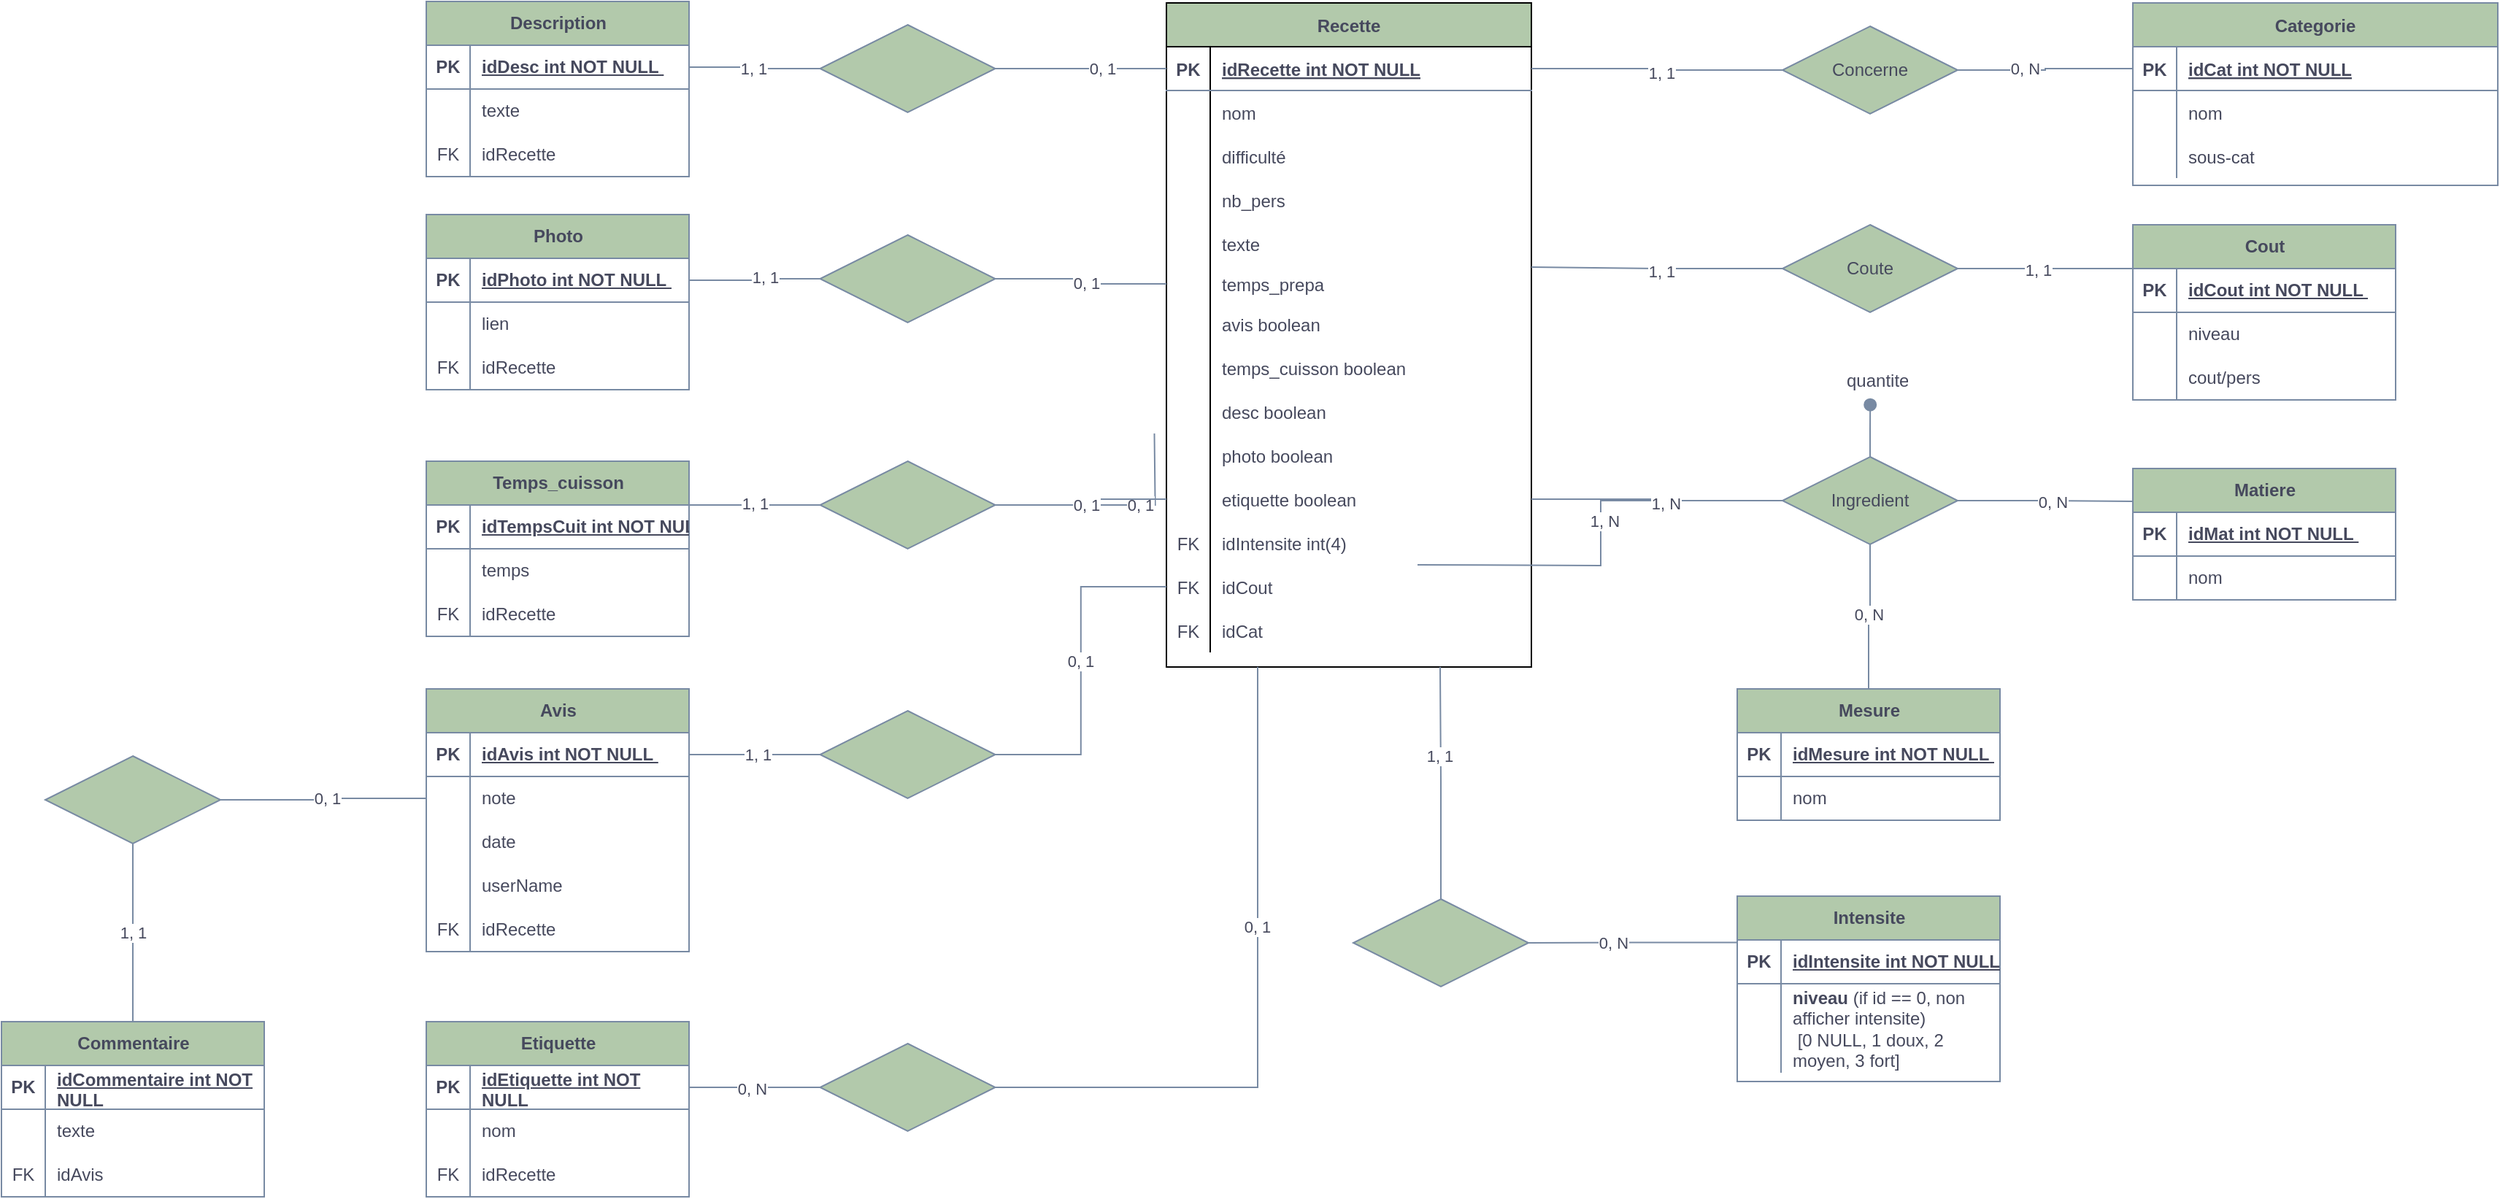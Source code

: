 <mxfile version="25.0.1">
  <diagram id="R2lEEEUBdFMjLlhIrx00" name="Page-1">
    <mxGraphModel dx="2684" dy="608" grid="1" gridSize="10" guides="1" tooltips="1" connect="1" arrows="1" fold="1" page="1" pageScale="1" pageWidth="850" pageHeight="1100" math="0" shadow="0" extFonts="Permanent Marker^https://fonts.googleapis.com/css?family=Permanent+Marker">
      <root>
        <mxCell id="0" />
        <mxCell id="1" parent="0" />
        <mxCell id="bLFJfIPsX66ZwblhGDZm-128" value="" style="rounded=0;orthogonalLoop=1;jettySize=auto;html=1;strokeColor=#788AA3;fontColor=#46495D;fillColor=#B2C9AB;endArrow=none;endFill=0;entryX=1;entryY=0.5;entryDx=0;entryDy=0;edgeStyle=orthogonalEdgeStyle;exitX=0;exitY=0.5;exitDx=0;exitDy=0;" edge="1" parent="1" source="C-vyLk0tnHw3VtMMgP7b-3" target="bLFJfIPsX66ZwblhGDZm-125">
          <mxGeometry relative="1" as="geometry" />
        </mxCell>
        <mxCell id="bLFJfIPsX66ZwblhGDZm-233" value="0, N" style="edgeLabel;html=1;align=center;verticalAlign=middle;resizable=0;points=[];strokeColor=#788AA3;fontColor=#46495D;fillColor=#B2C9AB;" vertex="1" connectable="0" parent="bLFJfIPsX66ZwblhGDZm-128">
          <mxGeometry x="0.25" y="-1" relative="1" as="geometry">
            <mxPoint as="offset" />
          </mxGeometry>
        </mxCell>
        <mxCell id="C-vyLk0tnHw3VtMMgP7b-2" value="Categorie" style="shape=table;startSize=30;container=1;collapsible=1;childLayout=tableLayout;fixedRows=1;rowLines=0;fontStyle=1;align=center;resizeLast=1;labelBackgroundColor=none;fillColor=#B2C9AB;strokeColor=#788AA3;fontColor=#46495D;" parent="1" vertex="1">
          <mxGeometry x="600" y="5" width="250" height="125" as="geometry" />
        </mxCell>
        <mxCell id="C-vyLk0tnHw3VtMMgP7b-3" value="" style="shape=partialRectangle;collapsible=0;dropTarget=0;pointerEvents=0;fillColor=none;points=[[0,0.5],[1,0.5]];portConstraint=eastwest;top=0;left=0;right=0;bottom=1;labelBackgroundColor=none;strokeColor=#788AA3;fontColor=#46495D;" parent="C-vyLk0tnHw3VtMMgP7b-2" vertex="1">
          <mxGeometry y="30" width="250" height="30" as="geometry" />
        </mxCell>
        <mxCell id="C-vyLk0tnHw3VtMMgP7b-4" value="PK" style="shape=partialRectangle;overflow=hidden;connectable=0;fillColor=none;top=0;left=0;bottom=0;right=0;fontStyle=1;labelBackgroundColor=none;strokeColor=#788AA3;fontColor=#46495D;" parent="C-vyLk0tnHw3VtMMgP7b-3" vertex="1">
          <mxGeometry width="30" height="30" as="geometry">
            <mxRectangle width="30" height="30" as="alternateBounds" />
          </mxGeometry>
        </mxCell>
        <mxCell id="C-vyLk0tnHw3VtMMgP7b-5" value="idCat int NOT NULL " style="shape=partialRectangle;overflow=hidden;connectable=0;fillColor=none;top=0;left=0;bottom=0;right=0;align=left;spacingLeft=6;fontStyle=5;labelBackgroundColor=none;strokeColor=#788AA3;fontColor=#46495D;" parent="C-vyLk0tnHw3VtMMgP7b-3" vertex="1">
          <mxGeometry x="30" width="220" height="30" as="geometry">
            <mxRectangle width="220" height="30" as="alternateBounds" />
          </mxGeometry>
        </mxCell>
        <mxCell id="C-vyLk0tnHw3VtMMgP7b-6" value="" style="shape=partialRectangle;collapsible=0;dropTarget=0;pointerEvents=0;fillColor=none;points=[[0,0.5],[1,0.5]];portConstraint=eastwest;top=0;left=0;right=0;bottom=0;labelBackgroundColor=none;strokeColor=#788AA3;fontColor=#46495D;" parent="C-vyLk0tnHw3VtMMgP7b-2" vertex="1">
          <mxGeometry y="60" width="250" height="30" as="geometry" />
        </mxCell>
        <mxCell id="C-vyLk0tnHw3VtMMgP7b-7" value="" style="shape=partialRectangle;overflow=hidden;connectable=0;fillColor=none;top=0;left=0;bottom=0;right=0;labelBackgroundColor=none;strokeColor=#788AA3;fontColor=#46495D;" parent="C-vyLk0tnHw3VtMMgP7b-6" vertex="1">
          <mxGeometry width="30" height="30" as="geometry">
            <mxRectangle width="30" height="30" as="alternateBounds" />
          </mxGeometry>
        </mxCell>
        <mxCell id="C-vyLk0tnHw3VtMMgP7b-8" value="nom" style="shape=partialRectangle;overflow=hidden;connectable=0;fillColor=none;top=0;left=0;bottom=0;right=0;align=left;spacingLeft=6;labelBackgroundColor=none;strokeColor=#788AA3;fontColor=#46495D;" parent="C-vyLk0tnHw3VtMMgP7b-6" vertex="1">
          <mxGeometry x="30" width="220" height="30" as="geometry">
            <mxRectangle width="220" height="30" as="alternateBounds" />
          </mxGeometry>
        </mxCell>
        <mxCell id="C-vyLk0tnHw3VtMMgP7b-9" value="" style="shape=partialRectangle;collapsible=0;dropTarget=0;pointerEvents=0;fillColor=none;points=[[0,0.5],[1,0.5]];portConstraint=eastwest;top=0;left=0;right=0;bottom=0;labelBackgroundColor=none;strokeColor=#788AA3;fontColor=#46495D;" parent="C-vyLk0tnHw3VtMMgP7b-2" vertex="1">
          <mxGeometry y="90" width="250" height="30" as="geometry" />
        </mxCell>
        <mxCell id="C-vyLk0tnHw3VtMMgP7b-10" value="" style="shape=partialRectangle;overflow=hidden;connectable=0;fillColor=none;top=0;left=0;bottom=0;right=0;labelBackgroundColor=none;strokeColor=#788AA3;fontColor=#46495D;" parent="C-vyLk0tnHw3VtMMgP7b-9" vertex="1">
          <mxGeometry width="30" height="30" as="geometry">
            <mxRectangle width="30" height="30" as="alternateBounds" />
          </mxGeometry>
        </mxCell>
        <mxCell id="C-vyLk0tnHw3VtMMgP7b-11" value="sous-cat" style="shape=partialRectangle;overflow=hidden;connectable=0;fillColor=none;top=0;left=0;bottom=0;right=0;align=left;spacingLeft=6;labelBackgroundColor=none;strokeColor=#788AA3;fontColor=#46495D;" parent="C-vyLk0tnHw3VtMMgP7b-9" vertex="1">
          <mxGeometry x="30" width="220" height="30" as="geometry">
            <mxRectangle width="220" height="30" as="alternateBounds" />
          </mxGeometry>
        </mxCell>
        <object label="Recette" description="" nb_pers="" texte_par_etape="" photo="" temps_prepa="" temps_cuisson="" id="C-vyLk0tnHw3VtMMgP7b-23">
          <mxCell style="shape=table;startSize=30;container=1;collapsible=1;childLayout=tableLayout;fixedRows=1;rowLines=0;fontStyle=1;align=center;resizeLast=1;labelBackgroundColor=none;fillColor=#B2C9AB;strokeColor=default;fontColor=#46495D;swimlaneFillColor=none;gradientColor=none;perimeterSpacing=0;rounded=0;labelBorderColor=none;" parent="1" vertex="1">
            <mxGeometry x="-62" y="5" width="250" height="455" as="geometry">
              <mxRectangle x="120" y="110" width="80" height="30" as="alternateBounds" />
            </mxGeometry>
          </mxCell>
        </object>
        <mxCell id="C-vyLk0tnHw3VtMMgP7b-24" value="" style="shape=partialRectangle;collapsible=0;dropTarget=0;pointerEvents=0;fillColor=none;points=[[0,0.5],[1,0.5]];portConstraint=eastwest;top=0;left=0;right=0;bottom=1;labelBackgroundColor=none;strokeColor=#788AA3;fontColor=#46495D;" parent="C-vyLk0tnHw3VtMMgP7b-23" vertex="1">
          <mxGeometry y="30" width="250" height="30" as="geometry" />
        </mxCell>
        <mxCell id="C-vyLk0tnHw3VtMMgP7b-25" value="PK" style="shape=partialRectangle;overflow=hidden;connectable=0;fillColor=none;top=0;left=0;bottom=0;right=0;fontStyle=1;labelBackgroundColor=none;strokeColor=#788AA3;fontColor=#46495D;" parent="C-vyLk0tnHw3VtMMgP7b-24" vertex="1">
          <mxGeometry width="30" height="30" as="geometry">
            <mxRectangle width="30" height="30" as="alternateBounds" />
          </mxGeometry>
        </mxCell>
        <mxCell id="C-vyLk0tnHw3VtMMgP7b-26" value="idRecette int NOT NULL " style="shape=partialRectangle;overflow=hidden;connectable=0;fillColor=none;top=0;left=0;bottom=0;right=0;align=left;spacingLeft=6;fontStyle=5;labelBackgroundColor=none;strokeColor=#788AA3;fontColor=#46495D;" parent="C-vyLk0tnHw3VtMMgP7b-24" vertex="1">
          <mxGeometry x="30" width="220" height="30" as="geometry">
            <mxRectangle width="220" height="30" as="alternateBounds" />
          </mxGeometry>
        </mxCell>
        <mxCell id="C-vyLk0tnHw3VtMMgP7b-27" value="" style="shape=partialRectangle;collapsible=0;dropTarget=0;pointerEvents=0;fillColor=none;points=[[0,0.5],[1,0.5]];portConstraint=eastwest;top=0;left=0;right=0;bottom=0;labelBackgroundColor=none;strokeColor=#788AA3;fontColor=#46495D;" parent="C-vyLk0tnHw3VtMMgP7b-23" vertex="1">
          <mxGeometry y="60" width="250" height="30" as="geometry" />
        </mxCell>
        <mxCell id="C-vyLk0tnHw3VtMMgP7b-28" value="" style="shape=partialRectangle;overflow=hidden;connectable=0;fillColor=none;top=0;left=0;bottom=0;right=0;labelBackgroundColor=none;strokeColor=#788AA3;fontColor=#46495D;" parent="C-vyLk0tnHw3VtMMgP7b-27" vertex="1">
          <mxGeometry width="30" height="30" as="geometry">
            <mxRectangle width="30" height="30" as="alternateBounds" />
          </mxGeometry>
        </mxCell>
        <mxCell id="C-vyLk0tnHw3VtMMgP7b-29" value="nom" style="shape=partialRectangle;overflow=hidden;connectable=0;fillColor=none;top=0;left=0;bottom=0;right=0;align=left;spacingLeft=6;labelBackgroundColor=none;strokeColor=#788AA3;fontColor=#46495D;" parent="C-vyLk0tnHw3VtMMgP7b-27" vertex="1">
          <mxGeometry x="30" width="220" height="30" as="geometry">
            <mxRectangle width="220" height="30" as="alternateBounds" />
          </mxGeometry>
        </mxCell>
        <mxCell id="bLFJfIPsX66ZwblhGDZm-319" style="shape=partialRectangle;collapsible=0;dropTarget=0;pointerEvents=0;fillColor=none;points=[[0,0.5],[1,0.5]];portConstraint=eastwest;top=0;left=0;right=0;bottom=0;labelBackgroundColor=none;strokeColor=#788AA3;fontColor=#46495D;" vertex="1" parent="C-vyLk0tnHw3VtMMgP7b-23">
          <mxGeometry y="90" width="250" height="30" as="geometry" />
        </mxCell>
        <mxCell id="bLFJfIPsX66ZwblhGDZm-320" value="" style="shape=partialRectangle;overflow=hidden;connectable=0;fillColor=none;top=0;left=0;bottom=0;right=0;labelBackgroundColor=none;strokeColor=#788AA3;fontColor=#46495D;" vertex="1" parent="bLFJfIPsX66ZwblhGDZm-319">
          <mxGeometry width="30" height="30" as="geometry">
            <mxRectangle width="30" height="30" as="alternateBounds" />
          </mxGeometry>
        </mxCell>
        <mxCell id="bLFJfIPsX66ZwblhGDZm-321" value="difficulté" style="shape=partialRectangle;overflow=hidden;connectable=0;fillColor=none;top=0;left=0;bottom=0;right=0;align=left;spacingLeft=6;labelBackgroundColor=none;strokeColor=#788AA3;fontColor=#46495D;" vertex="1" parent="bLFJfIPsX66ZwblhGDZm-319">
          <mxGeometry x="30" width="220" height="30" as="geometry">
            <mxRectangle width="220" height="30" as="alternateBounds" />
          </mxGeometry>
        </mxCell>
        <mxCell id="bLFJfIPsX66ZwblhGDZm-30" style="shape=partialRectangle;collapsible=0;dropTarget=0;pointerEvents=0;fillColor=none;points=[[0,0.5],[1,0.5]];portConstraint=eastwest;top=0;left=0;right=0;bottom=0;labelBackgroundColor=none;strokeColor=#788AA3;fontColor=#46495D;" vertex="1" parent="C-vyLk0tnHw3VtMMgP7b-23">
          <mxGeometry y="120" width="250" height="30" as="geometry" />
        </mxCell>
        <mxCell id="bLFJfIPsX66ZwblhGDZm-31" style="shape=partialRectangle;overflow=hidden;connectable=0;fillColor=none;top=0;left=0;bottom=0;right=0;labelBackgroundColor=none;strokeColor=#788AA3;fontColor=#46495D;" vertex="1" parent="bLFJfIPsX66ZwblhGDZm-30">
          <mxGeometry width="30" height="30" as="geometry">
            <mxRectangle width="30" height="30" as="alternateBounds" />
          </mxGeometry>
        </mxCell>
        <mxCell id="bLFJfIPsX66ZwblhGDZm-32" value="nb_pers" style="shape=partialRectangle;overflow=hidden;connectable=0;fillColor=none;top=0;left=0;bottom=0;right=0;align=left;spacingLeft=6;labelBackgroundColor=none;strokeColor=#788AA3;fontColor=#46495D;" vertex="1" parent="bLFJfIPsX66ZwblhGDZm-30">
          <mxGeometry x="30" width="220" height="30" as="geometry">
            <mxRectangle width="220" height="30" as="alternateBounds" />
          </mxGeometry>
        </mxCell>
        <mxCell id="bLFJfIPsX66ZwblhGDZm-51" style="shape=partialRectangle;collapsible=0;dropTarget=0;pointerEvents=0;fillColor=none;points=[[0,0.5],[1,0.5]];portConstraint=eastwest;top=0;left=0;right=0;bottom=0;labelBackgroundColor=none;strokeColor=#788AA3;fontColor=#46495D;" vertex="1" parent="C-vyLk0tnHw3VtMMgP7b-23">
          <mxGeometry y="150" width="250" height="30" as="geometry" />
        </mxCell>
        <mxCell id="bLFJfIPsX66ZwblhGDZm-52" style="shape=partialRectangle;overflow=hidden;connectable=0;fillColor=none;top=0;left=0;bottom=0;right=0;labelBackgroundColor=none;strokeColor=#788AA3;fontColor=#46495D;" vertex="1" parent="bLFJfIPsX66ZwblhGDZm-51">
          <mxGeometry width="30" height="30" as="geometry">
            <mxRectangle width="30" height="30" as="alternateBounds" />
          </mxGeometry>
        </mxCell>
        <mxCell id="bLFJfIPsX66ZwblhGDZm-53" value="texte" style="shape=partialRectangle;overflow=hidden;connectable=0;fillColor=none;top=0;left=0;bottom=0;right=0;align=left;spacingLeft=6;labelBackgroundColor=none;strokeColor=#788AA3;fontColor=#46495D;" vertex="1" parent="bLFJfIPsX66ZwblhGDZm-51">
          <mxGeometry x="30" width="220" height="30" as="geometry">
            <mxRectangle width="220" height="30" as="alternateBounds" />
          </mxGeometry>
        </mxCell>
        <mxCell id="bLFJfIPsX66ZwblhGDZm-45" style="shape=partialRectangle;collapsible=0;dropTarget=0;pointerEvents=0;fillColor=none;points=[[0,0.5],[1,0.5]];portConstraint=eastwest;top=0;left=0;right=0;bottom=0;labelBackgroundColor=none;strokeColor=#788AA3;fontColor=#46495D;" vertex="1" parent="C-vyLk0tnHw3VtMMgP7b-23">
          <mxGeometry y="180" width="250" height="25" as="geometry" />
        </mxCell>
        <mxCell id="bLFJfIPsX66ZwblhGDZm-46" style="shape=partialRectangle;overflow=hidden;connectable=0;fillColor=none;top=0;left=0;bottom=0;right=0;labelBackgroundColor=none;strokeColor=#788AA3;fontColor=#46495D;" vertex="1" parent="bLFJfIPsX66ZwblhGDZm-45">
          <mxGeometry width="30" height="25" as="geometry">
            <mxRectangle width="30" height="25" as="alternateBounds" />
          </mxGeometry>
        </mxCell>
        <mxCell id="bLFJfIPsX66ZwblhGDZm-47" value="temps_prepa" style="shape=partialRectangle;overflow=hidden;connectable=0;fillColor=none;top=0;left=0;bottom=0;right=0;align=left;spacingLeft=6;labelBackgroundColor=none;strokeColor=#788AA3;fontColor=#46495D;" vertex="1" parent="bLFJfIPsX66ZwblhGDZm-45">
          <mxGeometry x="30" width="220" height="25" as="geometry">
            <mxRectangle width="220" height="25" as="alternateBounds" />
          </mxGeometry>
        </mxCell>
        <mxCell id="bLFJfIPsX66ZwblhGDZm-322" style="shape=partialRectangle;collapsible=0;dropTarget=0;pointerEvents=0;fillColor=none;points=[[0,0.5],[1,0.5]];portConstraint=eastwest;top=0;left=0;right=0;bottom=0;labelBackgroundColor=none;strokeColor=#788AA3;fontColor=#46495D;" vertex="1" parent="C-vyLk0tnHw3VtMMgP7b-23">
          <mxGeometry y="205" width="250" height="30" as="geometry" />
        </mxCell>
        <mxCell id="bLFJfIPsX66ZwblhGDZm-323" value="" style="shape=partialRectangle;overflow=hidden;connectable=0;fillColor=none;top=0;left=0;bottom=0;right=0;labelBackgroundColor=none;strokeColor=#788AA3;fontColor=#46495D;" vertex="1" parent="bLFJfIPsX66ZwblhGDZm-322">
          <mxGeometry width="30" height="30" as="geometry">
            <mxRectangle width="30" height="30" as="alternateBounds" />
          </mxGeometry>
        </mxCell>
        <mxCell id="bLFJfIPsX66ZwblhGDZm-324" value="avis boolean" style="shape=partialRectangle;overflow=hidden;connectable=0;fillColor=none;top=0;left=0;bottom=0;right=0;align=left;spacingLeft=6;labelBackgroundColor=none;strokeColor=#788AA3;fontColor=#46495D;" vertex="1" parent="bLFJfIPsX66ZwblhGDZm-322">
          <mxGeometry x="30" width="220" height="30" as="geometry">
            <mxRectangle width="220" height="30" as="alternateBounds" />
          </mxGeometry>
        </mxCell>
        <mxCell id="bLFJfIPsX66ZwblhGDZm-132" style="shape=partialRectangle;collapsible=0;dropTarget=0;pointerEvents=0;fillColor=none;points=[[0,0.5],[1,0.5]];portConstraint=eastwest;top=0;left=0;right=0;bottom=0;labelBackgroundColor=none;strokeColor=#788AA3;fontColor=#46495D;" vertex="1" parent="C-vyLk0tnHw3VtMMgP7b-23">
          <mxGeometry y="235" width="250" height="30" as="geometry" />
        </mxCell>
        <mxCell id="bLFJfIPsX66ZwblhGDZm-133" style="shape=partialRectangle;overflow=hidden;connectable=0;fillColor=none;top=0;left=0;bottom=0;right=0;labelBackgroundColor=none;strokeColor=#788AA3;fontColor=#46495D;" vertex="1" parent="bLFJfIPsX66ZwblhGDZm-132">
          <mxGeometry width="30" height="30" as="geometry">
            <mxRectangle width="30" height="30" as="alternateBounds" />
          </mxGeometry>
        </mxCell>
        <mxCell id="bLFJfIPsX66ZwblhGDZm-134" value="temps_cuisson boolean" style="shape=partialRectangle;overflow=hidden;connectable=0;fillColor=none;top=0;left=0;bottom=0;right=0;align=left;spacingLeft=6;labelBackgroundColor=none;strokeColor=#788AA3;fontColor=#46495D;" vertex="1" parent="bLFJfIPsX66ZwblhGDZm-132">
          <mxGeometry x="30" width="220" height="30" as="geometry">
            <mxRectangle width="220" height="30" as="alternateBounds" />
          </mxGeometry>
        </mxCell>
        <mxCell id="bLFJfIPsX66ZwblhGDZm-205" style="shape=partialRectangle;collapsible=0;dropTarget=0;pointerEvents=0;fillColor=none;points=[[0,0.5],[1,0.5]];portConstraint=eastwest;top=0;left=0;right=0;bottom=0;labelBackgroundColor=none;strokeColor=#788AA3;fontColor=#46495D;" vertex="1" parent="C-vyLk0tnHw3VtMMgP7b-23">
          <mxGeometry y="265" width="250" height="30" as="geometry" />
        </mxCell>
        <mxCell id="bLFJfIPsX66ZwblhGDZm-206" style="shape=partialRectangle;overflow=hidden;connectable=0;fillColor=none;top=0;left=0;bottom=0;right=0;labelBackgroundColor=none;strokeColor=#788AA3;fontColor=#46495D;" vertex="1" parent="bLFJfIPsX66ZwblhGDZm-205">
          <mxGeometry width="30" height="30" as="geometry">
            <mxRectangle width="30" height="30" as="alternateBounds" />
          </mxGeometry>
        </mxCell>
        <mxCell id="bLFJfIPsX66ZwblhGDZm-207" value="desc boolean" style="shape=partialRectangle;overflow=hidden;connectable=0;fillColor=none;top=0;left=0;bottom=0;right=0;align=left;spacingLeft=6;labelBackgroundColor=none;strokeColor=#788AA3;fontColor=#46495D;" vertex="1" parent="bLFJfIPsX66ZwblhGDZm-205">
          <mxGeometry x="30" width="220" height="30" as="geometry">
            <mxRectangle width="220" height="30" as="alternateBounds" />
          </mxGeometry>
        </mxCell>
        <mxCell id="bLFJfIPsX66ZwblhGDZm-214" style="shape=partialRectangle;collapsible=0;dropTarget=0;pointerEvents=0;fillColor=none;points=[[0,0.5],[1,0.5]];portConstraint=eastwest;top=0;left=0;right=0;bottom=0;labelBackgroundColor=none;strokeColor=#788AA3;fontColor=#46495D;" vertex="1" parent="C-vyLk0tnHw3VtMMgP7b-23">
          <mxGeometry y="295" width="250" height="30" as="geometry" />
        </mxCell>
        <mxCell id="bLFJfIPsX66ZwblhGDZm-215" style="shape=partialRectangle;overflow=hidden;connectable=0;fillColor=none;top=0;left=0;bottom=0;right=0;labelBackgroundColor=none;strokeColor=#788AA3;fontColor=#46495D;" vertex="1" parent="bLFJfIPsX66ZwblhGDZm-214">
          <mxGeometry width="30" height="30" as="geometry">
            <mxRectangle width="30" height="30" as="alternateBounds" />
          </mxGeometry>
        </mxCell>
        <mxCell id="bLFJfIPsX66ZwblhGDZm-216" value="photo boolean" style="shape=partialRectangle;overflow=hidden;connectable=0;fillColor=none;top=0;left=0;bottom=0;right=0;align=left;spacingLeft=6;labelBackgroundColor=none;strokeColor=#788AA3;fontColor=#46495D;" vertex="1" parent="bLFJfIPsX66ZwblhGDZm-214">
          <mxGeometry x="30" width="220" height="30" as="geometry">
            <mxRectangle width="220" height="30" as="alternateBounds" />
          </mxGeometry>
        </mxCell>
        <mxCell id="bLFJfIPsX66ZwblhGDZm-208" style="shape=partialRectangle;collapsible=0;dropTarget=0;pointerEvents=0;fillColor=none;points=[[0,0.5],[1,0.5]];portConstraint=eastwest;top=0;left=0;right=0;bottom=0;labelBackgroundColor=none;strokeColor=#788AA3;fontColor=#46495D;" vertex="1" parent="C-vyLk0tnHw3VtMMgP7b-23">
          <mxGeometry y="325" width="250" height="30" as="geometry" />
        </mxCell>
        <mxCell id="bLFJfIPsX66ZwblhGDZm-209" style="shape=partialRectangle;overflow=hidden;connectable=0;fillColor=none;top=0;left=0;bottom=0;right=0;labelBackgroundColor=none;strokeColor=#788AA3;fontColor=#46495D;" vertex="1" parent="bLFJfIPsX66ZwblhGDZm-208">
          <mxGeometry width="30" height="30" as="geometry">
            <mxRectangle width="30" height="30" as="alternateBounds" />
          </mxGeometry>
        </mxCell>
        <mxCell id="bLFJfIPsX66ZwblhGDZm-210" value="etiquette boolean" style="shape=partialRectangle;overflow=hidden;connectable=0;fillColor=none;top=0;left=0;bottom=0;right=0;align=left;spacingLeft=6;labelBackgroundColor=none;strokeColor=#788AA3;fontColor=#46495D;" vertex="1" parent="bLFJfIPsX66ZwblhGDZm-208">
          <mxGeometry x="30" width="220" height="30" as="geometry">
            <mxRectangle width="220" height="30" as="alternateBounds" />
          </mxGeometry>
        </mxCell>
        <mxCell id="bLFJfIPsX66ZwblhGDZm-229" style="shape=partialRectangle;collapsible=0;dropTarget=0;pointerEvents=0;fillColor=none;points=[[0,0.5],[1,0.5]];portConstraint=eastwest;top=0;left=0;right=0;bottom=0;labelBackgroundColor=none;strokeColor=#788AA3;fontColor=#46495D;" vertex="1" parent="C-vyLk0tnHw3VtMMgP7b-23">
          <mxGeometry y="355" width="250" height="30" as="geometry" />
        </mxCell>
        <mxCell id="bLFJfIPsX66ZwblhGDZm-230" value="FK" style="shape=partialRectangle;overflow=hidden;connectable=0;fillColor=none;top=0;left=0;bottom=0;right=0;labelBackgroundColor=none;strokeColor=#788AA3;fontColor=#46495D;" vertex="1" parent="bLFJfIPsX66ZwblhGDZm-229">
          <mxGeometry width="30" height="30" as="geometry">
            <mxRectangle width="30" height="30" as="alternateBounds" />
          </mxGeometry>
        </mxCell>
        <mxCell id="bLFJfIPsX66ZwblhGDZm-231" value="idIntensite int(4)" style="shape=partialRectangle;overflow=hidden;connectable=0;fillColor=none;top=0;left=0;bottom=0;right=0;align=left;spacingLeft=6;labelBackgroundColor=none;strokeColor=#788AA3;fontColor=#46495D;" vertex="1" parent="bLFJfIPsX66ZwblhGDZm-229">
          <mxGeometry x="30" width="220" height="30" as="geometry">
            <mxRectangle width="220" height="30" as="alternateBounds" />
          </mxGeometry>
        </mxCell>
        <mxCell id="bLFJfIPsX66ZwblhGDZm-330" style="shape=partialRectangle;collapsible=0;dropTarget=0;pointerEvents=0;fillColor=none;points=[[0,0.5],[1,0.5]];portConstraint=eastwest;top=0;left=0;right=0;bottom=0;labelBackgroundColor=none;strokeColor=#788AA3;fontColor=#46495D;" vertex="1" parent="C-vyLk0tnHw3VtMMgP7b-23">
          <mxGeometry y="385" width="250" height="30" as="geometry" />
        </mxCell>
        <mxCell id="bLFJfIPsX66ZwblhGDZm-331" value="FK" style="shape=partialRectangle;overflow=hidden;connectable=0;fillColor=none;top=0;left=0;bottom=0;right=0;labelBackgroundColor=none;strokeColor=#788AA3;fontColor=#46495D;" vertex="1" parent="bLFJfIPsX66ZwblhGDZm-330">
          <mxGeometry width="30" height="30" as="geometry">
            <mxRectangle width="30" height="30" as="alternateBounds" />
          </mxGeometry>
        </mxCell>
        <mxCell id="bLFJfIPsX66ZwblhGDZm-332" value="idCout" style="shape=partialRectangle;overflow=hidden;connectable=0;fillColor=none;top=0;left=0;bottom=0;right=0;align=left;spacingLeft=6;labelBackgroundColor=none;strokeColor=#788AA3;fontColor=#46495D;" vertex="1" parent="bLFJfIPsX66ZwblhGDZm-330">
          <mxGeometry x="30" width="220" height="30" as="geometry">
            <mxRectangle width="220" height="30" as="alternateBounds" />
          </mxGeometry>
        </mxCell>
        <mxCell id="bLFJfIPsX66ZwblhGDZm-327" style="shape=partialRectangle;collapsible=0;dropTarget=0;pointerEvents=0;fillColor=none;points=[[0,0.5],[1,0.5]];portConstraint=eastwest;top=0;left=0;right=0;bottom=0;labelBackgroundColor=none;strokeColor=#788AA3;fontColor=#46495D;" vertex="1" parent="C-vyLk0tnHw3VtMMgP7b-23">
          <mxGeometry y="415" width="250" height="30" as="geometry" />
        </mxCell>
        <mxCell id="bLFJfIPsX66ZwblhGDZm-328" value="FK" style="shape=partialRectangle;overflow=hidden;connectable=0;fillColor=none;top=0;left=0;bottom=0;right=0;labelBackgroundColor=none;strokeColor=#788AA3;fontColor=#46495D;" vertex="1" parent="bLFJfIPsX66ZwblhGDZm-327">
          <mxGeometry width="30" height="30" as="geometry">
            <mxRectangle width="30" height="30" as="alternateBounds" />
          </mxGeometry>
        </mxCell>
        <mxCell id="bLFJfIPsX66ZwblhGDZm-329" value="idCat" style="shape=partialRectangle;overflow=hidden;connectable=0;fillColor=none;top=0;left=0;bottom=0;right=0;align=left;spacingLeft=6;labelBackgroundColor=none;strokeColor=#788AA3;fontColor=#46495D;" vertex="1" parent="bLFJfIPsX66ZwblhGDZm-327">
          <mxGeometry x="30" width="220" height="30" as="geometry">
            <mxRectangle width="220" height="30" as="alternateBounds" />
          </mxGeometry>
        </mxCell>
        <mxCell id="bLFJfIPsX66ZwblhGDZm-67" value="Avis" style="shape=table;startSize=30;container=1;collapsible=1;childLayout=tableLayout;fixedRows=1;rowLines=0;fontStyle=1;align=center;resizeLast=1;html=1;strokeColor=#788AA3;fontColor=#46495D;fillColor=#B2C9AB;" vertex="1" parent="1">
          <mxGeometry x="-569" y="475" width="180" height="180" as="geometry" />
        </mxCell>
        <mxCell id="bLFJfIPsX66ZwblhGDZm-68" value="" style="shape=tableRow;horizontal=0;startSize=0;swimlaneHead=0;swimlaneBody=0;fillColor=none;collapsible=0;dropTarget=0;points=[[0,0.5],[1,0.5]];portConstraint=eastwest;top=0;left=0;right=0;bottom=1;strokeColor=#788AA3;fontColor=#46495D;" vertex="1" parent="bLFJfIPsX66ZwblhGDZm-67">
          <mxGeometry y="30" width="180" height="30" as="geometry" />
        </mxCell>
        <mxCell id="bLFJfIPsX66ZwblhGDZm-69" value="PK" style="shape=partialRectangle;connectable=0;fillColor=none;top=0;left=0;bottom=0;right=0;fontStyle=1;overflow=hidden;whiteSpace=wrap;html=1;strokeColor=#788AA3;fontColor=#46495D;" vertex="1" parent="bLFJfIPsX66ZwblhGDZm-68">
          <mxGeometry width="30" height="30" as="geometry">
            <mxRectangle width="30" height="30" as="alternateBounds" />
          </mxGeometry>
        </mxCell>
        <mxCell id="bLFJfIPsX66ZwblhGDZm-70" value="&lt;span style=&quot;white-space: nowrap;&quot;&gt;idAvis int NOT NULL&amp;nbsp;&lt;/span&gt;" style="shape=partialRectangle;connectable=0;fillColor=none;top=0;left=0;bottom=0;right=0;align=left;spacingLeft=6;fontStyle=5;overflow=hidden;whiteSpace=wrap;html=1;strokeColor=#788AA3;fontColor=#46495D;" vertex="1" parent="bLFJfIPsX66ZwblhGDZm-68">
          <mxGeometry x="30" width="150" height="30" as="geometry">
            <mxRectangle width="150" height="30" as="alternateBounds" />
          </mxGeometry>
        </mxCell>
        <mxCell id="bLFJfIPsX66ZwblhGDZm-71" value="" style="shape=tableRow;horizontal=0;startSize=0;swimlaneHead=0;swimlaneBody=0;fillColor=none;collapsible=0;dropTarget=0;points=[[0,0.5],[1,0.5]];portConstraint=eastwest;top=0;left=0;right=0;bottom=0;strokeColor=#788AA3;fontColor=#46495D;" vertex="1" parent="bLFJfIPsX66ZwblhGDZm-67">
          <mxGeometry y="60" width="180" height="30" as="geometry" />
        </mxCell>
        <mxCell id="bLFJfIPsX66ZwblhGDZm-72" value="" style="shape=partialRectangle;connectable=0;fillColor=none;top=0;left=0;bottom=0;right=0;editable=1;overflow=hidden;whiteSpace=wrap;html=1;strokeColor=#788AA3;fontColor=#46495D;" vertex="1" parent="bLFJfIPsX66ZwblhGDZm-71">
          <mxGeometry width="30" height="30" as="geometry">
            <mxRectangle width="30" height="30" as="alternateBounds" />
          </mxGeometry>
        </mxCell>
        <mxCell id="bLFJfIPsX66ZwblhGDZm-73" value="note" style="shape=partialRectangle;connectable=0;fillColor=none;top=0;left=0;bottom=0;right=0;align=left;spacingLeft=6;overflow=hidden;whiteSpace=wrap;html=1;strokeColor=#788AA3;fontColor=#46495D;" vertex="1" parent="bLFJfIPsX66ZwblhGDZm-71">
          <mxGeometry x="30" width="150" height="30" as="geometry">
            <mxRectangle width="150" height="30" as="alternateBounds" />
          </mxGeometry>
        </mxCell>
        <mxCell id="bLFJfIPsX66ZwblhGDZm-335" style="shape=tableRow;horizontal=0;startSize=0;swimlaneHead=0;swimlaneBody=0;fillColor=none;collapsible=0;dropTarget=0;points=[[0,0.5],[1,0.5]];portConstraint=eastwest;top=0;left=0;right=0;bottom=0;strokeColor=#788AA3;fontColor=#46495D;" vertex="1" parent="bLFJfIPsX66ZwblhGDZm-67">
          <mxGeometry y="90" width="180" height="30" as="geometry" />
        </mxCell>
        <mxCell id="bLFJfIPsX66ZwblhGDZm-336" style="shape=partialRectangle;connectable=0;fillColor=none;top=0;left=0;bottom=0;right=0;editable=1;overflow=hidden;whiteSpace=wrap;html=1;strokeColor=#788AA3;fontColor=#46495D;" vertex="1" parent="bLFJfIPsX66ZwblhGDZm-335">
          <mxGeometry width="30" height="30" as="geometry">
            <mxRectangle width="30" height="30" as="alternateBounds" />
          </mxGeometry>
        </mxCell>
        <mxCell id="bLFJfIPsX66ZwblhGDZm-337" value="date" style="shape=partialRectangle;connectable=0;fillColor=none;top=0;left=0;bottom=0;right=0;align=left;spacingLeft=6;overflow=hidden;whiteSpace=wrap;html=1;strokeColor=#788AA3;fontColor=#46495D;" vertex="1" parent="bLFJfIPsX66ZwblhGDZm-335">
          <mxGeometry x="30" width="150" height="30" as="geometry">
            <mxRectangle width="150" height="30" as="alternateBounds" />
          </mxGeometry>
        </mxCell>
        <mxCell id="bLFJfIPsX66ZwblhGDZm-338" style="shape=tableRow;horizontal=0;startSize=0;swimlaneHead=0;swimlaneBody=0;fillColor=none;collapsible=0;dropTarget=0;points=[[0,0.5],[1,0.5]];portConstraint=eastwest;top=0;left=0;right=0;bottom=0;strokeColor=#788AA3;fontColor=#46495D;" vertex="1" parent="bLFJfIPsX66ZwblhGDZm-67">
          <mxGeometry y="120" width="180" height="30" as="geometry" />
        </mxCell>
        <mxCell id="bLFJfIPsX66ZwblhGDZm-339" style="shape=partialRectangle;connectable=0;fillColor=none;top=0;left=0;bottom=0;right=0;editable=1;overflow=hidden;whiteSpace=wrap;html=1;strokeColor=#788AA3;fontColor=#46495D;" vertex="1" parent="bLFJfIPsX66ZwblhGDZm-338">
          <mxGeometry width="30" height="30" as="geometry">
            <mxRectangle width="30" height="30" as="alternateBounds" />
          </mxGeometry>
        </mxCell>
        <mxCell id="bLFJfIPsX66ZwblhGDZm-340" value="userName" style="shape=partialRectangle;connectable=0;fillColor=none;top=0;left=0;bottom=0;right=0;align=left;spacingLeft=6;overflow=hidden;whiteSpace=wrap;html=1;strokeColor=#788AA3;fontColor=#46495D;" vertex="1" parent="bLFJfIPsX66ZwblhGDZm-338">
          <mxGeometry x="30" width="150" height="30" as="geometry">
            <mxRectangle width="150" height="30" as="alternateBounds" />
          </mxGeometry>
        </mxCell>
        <mxCell id="bLFJfIPsX66ZwblhGDZm-77" value="" style="shape=tableRow;horizontal=0;startSize=0;swimlaneHead=0;swimlaneBody=0;fillColor=none;collapsible=0;dropTarget=0;points=[[0,0.5],[1,0.5]];portConstraint=eastwest;top=0;left=0;right=0;bottom=0;strokeColor=#788AA3;fontColor=#46495D;" vertex="1" parent="bLFJfIPsX66ZwblhGDZm-67">
          <mxGeometry y="150" width="180" height="30" as="geometry" />
        </mxCell>
        <mxCell id="bLFJfIPsX66ZwblhGDZm-78" value="FK" style="shape=partialRectangle;connectable=0;fillColor=none;top=0;left=0;bottom=0;right=0;editable=1;overflow=hidden;whiteSpace=wrap;html=1;strokeColor=#788AA3;fontColor=#46495D;" vertex="1" parent="bLFJfIPsX66ZwblhGDZm-77">
          <mxGeometry width="30" height="30" as="geometry">
            <mxRectangle width="30" height="30" as="alternateBounds" />
          </mxGeometry>
        </mxCell>
        <mxCell id="bLFJfIPsX66ZwblhGDZm-79" value="idRecette" style="shape=partialRectangle;connectable=0;fillColor=none;top=0;left=0;bottom=0;right=0;align=left;spacingLeft=6;overflow=hidden;whiteSpace=wrap;html=1;strokeColor=#788AA3;fontColor=#46495D;" vertex="1" parent="bLFJfIPsX66ZwblhGDZm-77">
          <mxGeometry x="30" width="150" height="30" as="geometry">
            <mxRectangle width="150" height="30" as="alternateBounds" />
          </mxGeometry>
        </mxCell>
        <mxCell id="bLFJfIPsX66ZwblhGDZm-80" value="Cout" style="shape=table;startSize=30;container=1;collapsible=1;childLayout=tableLayout;fixedRows=1;rowLines=0;fontStyle=1;align=center;resizeLast=1;html=1;strokeColor=#788AA3;fontColor=#46495D;fillColor=#B2C9AB;" vertex="1" parent="1">
          <mxGeometry x="600" y="157" width="180" height="120" as="geometry" />
        </mxCell>
        <mxCell id="bLFJfIPsX66ZwblhGDZm-81" value="" style="shape=tableRow;horizontal=0;startSize=0;swimlaneHead=0;swimlaneBody=0;fillColor=none;collapsible=0;dropTarget=0;points=[[0,0.5],[1,0.5]];portConstraint=eastwest;top=0;left=0;right=0;bottom=1;strokeColor=#788AA3;fontColor=#46495D;" vertex="1" parent="bLFJfIPsX66ZwblhGDZm-80">
          <mxGeometry y="30" width="180" height="30" as="geometry" />
        </mxCell>
        <mxCell id="bLFJfIPsX66ZwblhGDZm-82" value="PK" style="shape=partialRectangle;connectable=0;fillColor=none;top=0;left=0;bottom=0;right=0;fontStyle=1;overflow=hidden;whiteSpace=wrap;html=1;strokeColor=#788AA3;fontColor=#46495D;" vertex="1" parent="bLFJfIPsX66ZwblhGDZm-81">
          <mxGeometry width="30" height="30" as="geometry">
            <mxRectangle width="30" height="30" as="alternateBounds" />
          </mxGeometry>
        </mxCell>
        <mxCell id="bLFJfIPsX66ZwblhGDZm-83" value="&lt;span style=&quot;white-space: nowrap;&quot;&gt;idCout int NOT NULL&amp;nbsp;&lt;/span&gt;" style="shape=partialRectangle;connectable=0;fillColor=none;top=0;left=0;bottom=0;right=0;align=left;spacingLeft=6;fontStyle=5;overflow=hidden;whiteSpace=wrap;html=1;strokeColor=#788AA3;fontColor=#46495D;" vertex="1" parent="bLFJfIPsX66ZwblhGDZm-81">
          <mxGeometry x="30" width="150" height="30" as="geometry">
            <mxRectangle width="150" height="30" as="alternateBounds" />
          </mxGeometry>
        </mxCell>
        <mxCell id="bLFJfIPsX66ZwblhGDZm-84" value="" style="shape=tableRow;horizontal=0;startSize=0;swimlaneHead=0;swimlaneBody=0;fillColor=none;collapsible=0;dropTarget=0;points=[[0,0.5],[1,0.5]];portConstraint=eastwest;top=0;left=0;right=0;bottom=0;strokeColor=#788AA3;fontColor=#46495D;" vertex="1" parent="bLFJfIPsX66ZwblhGDZm-80">
          <mxGeometry y="60" width="180" height="30" as="geometry" />
        </mxCell>
        <mxCell id="bLFJfIPsX66ZwblhGDZm-85" value="" style="shape=partialRectangle;connectable=0;fillColor=none;top=0;left=0;bottom=0;right=0;editable=1;overflow=hidden;whiteSpace=wrap;html=1;strokeColor=#788AA3;fontColor=#46495D;" vertex="1" parent="bLFJfIPsX66ZwblhGDZm-84">
          <mxGeometry width="30" height="30" as="geometry">
            <mxRectangle width="30" height="30" as="alternateBounds" />
          </mxGeometry>
        </mxCell>
        <mxCell id="bLFJfIPsX66ZwblhGDZm-86" value="niveau" style="shape=partialRectangle;connectable=0;fillColor=none;top=0;left=0;bottom=0;right=0;align=left;spacingLeft=6;overflow=hidden;whiteSpace=wrap;html=1;strokeColor=#788AA3;fontColor=#46495D;" vertex="1" parent="bLFJfIPsX66ZwblhGDZm-84">
          <mxGeometry x="30" width="150" height="30" as="geometry">
            <mxRectangle width="150" height="30" as="alternateBounds" />
          </mxGeometry>
        </mxCell>
        <mxCell id="bLFJfIPsX66ZwblhGDZm-90" value="" style="shape=tableRow;horizontal=0;startSize=0;swimlaneHead=0;swimlaneBody=0;fillColor=none;collapsible=0;dropTarget=0;points=[[0,0.5],[1,0.5]];portConstraint=eastwest;top=0;left=0;right=0;bottom=0;strokeColor=#788AA3;fontColor=#46495D;" vertex="1" parent="bLFJfIPsX66ZwblhGDZm-80">
          <mxGeometry y="90" width="180" height="30" as="geometry" />
        </mxCell>
        <mxCell id="bLFJfIPsX66ZwblhGDZm-91" value="" style="shape=partialRectangle;connectable=0;fillColor=none;top=0;left=0;bottom=0;right=0;editable=1;overflow=hidden;whiteSpace=wrap;html=1;strokeColor=#788AA3;fontColor=#46495D;" vertex="1" parent="bLFJfIPsX66ZwblhGDZm-90">
          <mxGeometry width="30" height="30" as="geometry">
            <mxRectangle width="30" height="30" as="alternateBounds" />
          </mxGeometry>
        </mxCell>
        <mxCell id="bLFJfIPsX66ZwblhGDZm-92" value="cout/pers" style="shape=partialRectangle;connectable=0;fillColor=none;top=0;left=0;bottom=0;right=0;align=left;spacingLeft=6;overflow=hidden;whiteSpace=wrap;html=1;strokeColor=#788AA3;fontColor=#46495D;" vertex="1" parent="bLFJfIPsX66ZwblhGDZm-90">
          <mxGeometry x="30" width="150" height="30" as="geometry">
            <mxRectangle width="150" height="30" as="alternateBounds" />
          </mxGeometry>
        </mxCell>
        <mxCell id="bLFJfIPsX66ZwblhGDZm-93" value="Intensite" style="shape=table;startSize=30;container=1;collapsible=1;childLayout=tableLayout;fixedRows=1;rowLines=0;fontStyle=1;align=center;resizeLast=1;html=1;strokeColor=#788AA3;fontColor=#46495D;fillColor=#B2C9AB;" vertex="1" parent="1">
          <mxGeometry x="329" y="617" width="180" height="127" as="geometry" />
        </mxCell>
        <mxCell id="bLFJfIPsX66ZwblhGDZm-94" value="" style="shape=tableRow;horizontal=0;startSize=0;swimlaneHead=0;swimlaneBody=0;fillColor=none;collapsible=0;dropTarget=0;points=[[0,0.5],[1,0.5]];portConstraint=eastwest;top=0;left=0;right=0;bottom=1;strokeColor=#788AA3;fontColor=#46495D;perimeterSpacing=1;" vertex="1" parent="bLFJfIPsX66ZwblhGDZm-93">
          <mxGeometry y="30" width="180" height="30" as="geometry" />
        </mxCell>
        <mxCell id="bLFJfIPsX66ZwblhGDZm-95" value="PK" style="shape=partialRectangle;connectable=0;fillColor=none;top=0;left=0;bottom=0;right=0;fontStyle=1;overflow=hidden;whiteSpace=wrap;html=1;strokeColor=#788AA3;fontColor=#46495D;perimeterSpacing=1;" vertex="1" parent="bLFJfIPsX66ZwblhGDZm-94">
          <mxGeometry width="30" height="30" as="geometry">
            <mxRectangle width="30" height="30" as="alternateBounds" />
          </mxGeometry>
        </mxCell>
        <mxCell id="bLFJfIPsX66ZwblhGDZm-96" value="&lt;span style=&quot;white-space: nowrap;&quot;&gt;idIntensite int NOT NULL&amp;nbsp;&lt;/span&gt;" style="shape=partialRectangle;connectable=0;fillColor=none;top=0;left=0;bottom=0;right=0;align=left;spacingLeft=6;fontStyle=5;overflow=hidden;whiteSpace=wrap;html=1;strokeColor=#788AA3;fontColor=#46495D;perimeterSpacing=1;" vertex="1" parent="bLFJfIPsX66ZwblhGDZm-94">
          <mxGeometry x="30" width="150" height="30" as="geometry">
            <mxRectangle width="150" height="30" as="alternateBounds" />
          </mxGeometry>
        </mxCell>
        <mxCell id="bLFJfIPsX66ZwblhGDZm-97" value="" style="shape=tableRow;horizontal=0;startSize=0;swimlaneHead=0;swimlaneBody=0;fillColor=none;collapsible=0;dropTarget=0;points=[[0,0.5],[1,0.5]];portConstraint=eastwest;top=0;left=0;right=0;bottom=0;strokeColor=#788AA3;fontColor=#46495D;perimeterSpacing=1;" vertex="1" parent="bLFJfIPsX66ZwblhGDZm-93">
          <mxGeometry y="60" width="180" height="61" as="geometry" />
        </mxCell>
        <mxCell id="bLFJfIPsX66ZwblhGDZm-98" value="" style="shape=partialRectangle;connectable=0;fillColor=none;top=0;left=0;bottom=0;right=0;editable=1;overflow=hidden;whiteSpace=wrap;html=1;strokeColor=#788AA3;fontColor=#46495D;perimeterSpacing=1;" vertex="1" parent="bLFJfIPsX66ZwblhGDZm-97">
          <mxGeometry width="30" height="61" as="geometry">
            <mxRectangle width="30" height="61" as="alternateBounds" />
          </mxGeometry>
        </mxCell>
        <mxCell id="bLFJfIPsX66ZwblhGDZm-99" value="&lt;b&gt;niveau&lt;/b&gt; (if id == 0, non afficher intensite)&lt;div&gt;&amp;nbsp;[0 NULL, 1 doux, 2 moyen, 3 fort]&lt;/div&gt;" style="shape=partialRectangle;connectable=0;fillColor=none;top=0;left=0;bottom=0;right=0;align=left;spacingLeft=6;overflow=hidden;whiteSpace=wrap;html=1;strokeColor=#788AA3;fontColor=#46495D;perimeterSpacing=1;" vertex="1" parent="bLFJfIPsX66ZwblhGDZm-97">
          <mxGeometry x="30" width="150" height="61" as="geometry">
            <mxRectangle width="150" height="61" as="alternateBounds" />
          </mxGeometry>
        </mxCell>
        <mxCell id="bLFJfIPsX66ZwblhGDZm-106" value="Etiquette" style="shape=table;startSize=30;container=1;collapsible=1;childLayout=tableLayout;fixedRows=1;rowLines=0;fontStyle=1;align=center;resizeLast=1;html=1;strokeColor=#788AA3;fontColor=#46495D;fillColor=#B2C9AB;" vertex="1" parent="1">
          <mxGeometry x="-569" y="703" width="180" height="120" as="geometry" />
        </mxCell>
        <mxCell id="bLFJfIPsX66ZwblhGDZm-107" value="" style="shape=tableRow;horizontal=0;startSize=0;swimlaneHead=0;swimlaneBody=0;fillColor=none;collapsible=0;dropTarget=0;points=[[0,0.5],[1,0.5]];portConstraint=eastwest;top=0;left=0;right=0;bottom=1;strokeColor=#788AA3;fontColor=#46495D;" vertex="1" parent="bLFJfIPsX66ZwblhGDZm-106">
          <mxGeometry y="30" width="180" height="30" as="geometry" />
        </mxCell>
        <mxCell id="bLFJfIPsX66ZwblhGDZm-108" value="PK" style="shape=partialRectangle;connectable=0;fillColor=none;top=0;left=0;bottom=0;right=0;fontStyle=1;overflow=hidden;whiteSpace=wrap;html=1;strokeColor=#788AA3;fontColor=#46495D;" vertex="1" parent="bLFJfIPsX66ZwblhGDZm-107">
          <mxGeometry width="30" height="30" as="geometry">
            <mxRectangle width="30" height="30" as="alternateBounds" />
          </mxGeometry>
        </mxCell>
        <mxCell id="bLFJfIPsX66ZwblhGDZm-109" value="&lt;span style=&quot;text-wrap-mode: nowrap;&quot;&gt;idEtiquette int NOT NULL&amp;nbsp;&lt;/span&gt;" style="shape=partialRectangle;connectable=0;fillColor=none;top=0;left=0;bottom=0;right=0;align=left;spacingLeft=6;fontStyle=5;overflow=hidden;whiteSpace=wrap;html=1;strokeColor=#788AA3;fontColor=#46495D;" vertex="1" parent="bLFJfIPsX66ZwblhGDZm-107">
          <mxGeometry x="30" width="150" height="30" as="geometry">
            <mxRectangle width="150" height="30" as="alternateBounds" />
          </mxGeometry>
        </mxCell>
        <mxCell id="bLFJfIPsX66ZwblhGDZm-110" value="" style="shape=tableRow;horizontal=0;startSize=0;swimlaneHead=0;swimlaneBody=0;fillColor=none;collapsible=0;dropTarget=0;points=[[0,0.5],[1,0.5]];portConstraint=eastwest;top=0;left=0;right=0;bottom=0;strokeColor=#788AA3;fontColor=#46495D;" vertex="1" parent="bLFJfIPsX66ZwblhGDZm-106">
          <mxGeometry y="60" width="180" height="30" as="geometry" />
        </mxCell>
        <mxCell id="bLFJfIPsX66ZwblhGDZm-111" value="" style="shape=partialRectangle;connectable=0;fillColor=none;top=0;left=0;bottom=0;right=0;editable=1;overflow=hidden;whiteSpace=wrap;html=1;strokeColor=#788AA3;fontColor=#46495D;" vertex="1" parent="bLFJfIPsX66ZwblhGDZm-110">
          <mxGeometry width="30" height="30" as="geometry">
            <mxRectangle width="30" height="30" as="alternateBounds" />
          </mxGeometry>
        </mxCell>
        <mxCell id="bLFJfIPsX66ZwblhGDZm-112" value="nom" style="shape=partialRectangle;connectable=0;fillColor=none;top=0;left=0;bottom=0;right=0;align=left;spacingLeft=6;overflow=hidden;whiteSpace=wrap;html=1;strokeColor=#788AA3;fontColor=#46495D;" vertex="1" parent="bLFJfIPsX66ZwblhGDZm-110">
          <mxGeometry x="30" width="150" height="30" as="geometry">
            <mxRectangle width="150" height="30" as="alternateBounds" />
          </mxGeometry>
        </mxCell>
        <mxCell id="bLFJfIPsX66ZwblhGDZm-116" value="" style="shape=tableRow;horizontal=0;startSize=0;swimlaneHead=0;swimlaneBody=0;fillColor=none;collapsible=0;dropTarget=0;points=[[0,0.5],[1,0.5]];portConstraint=eastwest;top=0;left=0;right=0;bottom=0;strokeColor=#788AA3;fontColor=#46495D;" vertex="1" parent="bLFJfIPsX66ZwblhGDZm-106">
          <mxGeometry y="90" width="180" height="30" as="geometry" />
        </mxCell>
        <mxCell id="bLFJfIPsX66ZwblhGDZm-117" value="FK" style="shape=partialRectangle;connectable=0;fillColor=none;top=0;left=0;bottom=0;right=0;editable=1;overflow=hidden;whiteSpace=wrap;html=1;strokeColor=#788AA3;fontColor=#46495D;" vertex="1" parent="bLFJfIPsX66ZwblhGDZm-116">
          <mxGeometry width="30" height="30" as="geometry">
            <mxRectangle width="30" height="30" as="alternateBounds" />
          </mxGeometry>
        </mxCell>
        <mxCell id="bLFJfIPsX66ZwblhGDZm-118" value="idRecette" style="shape=partialRectangle;connectable=0;fillColor=none;top=0;left=0;bottom=0;right=0;align=left;spacingLeft=6;overflow=hidden;whiteSpace=wrap;html=1;strokeColor=#788AA3;fontColor=#46495D;" vertex="1" parent="bLFJfIPsX66ZwblhGDZm-116">
          <mxGeometry x="30" width="150" height="30" as="geometry">
            <mxRectangle width="150" height="30" as="alternateBounds" />
          </mxGeometry>
        </mxCell>
        <mxCell id="bLFJfIPsX66ZwblhGDZm-127" value="" style="edgeStyle=orthogonalEdgeStyle;rounded=0;orthogonalLoop=1;jettySize=auto;html=1;strokeColor=#788AA3;fontColor=#46495D;fillColor=#B2C9AB;startArrow=none;startFill=0;endArrow=none;endFill=0;entryX=1;entryY=0.5;entryDx=0;entryDy=0;" edge="1" parent="1" source="bLFJfIPsX66ZwblhGDZm-125" target="C-vyLk0tnHw3VtMMgP7b-24">
          <mxGeometry relative="1" as="geometry" />
        </mxCell>
        <mxCell id="bLFJfIPsX66ZwblhGDZm-232" value="1, 1" style="edgeLabel;html=1;align=center;verticalAlign=middle;resizable=0;points=[];strokeColor=#788AA3;fontColor=#46495D;fillColor=#B2C9AB;" vertex="1" connectable="0" parent="bLFJfIPsX66ZwblhGDZm-127">
          <mxGeometry x="-0.035" y="2" relative="1" as="geometry">
            <mxPoint as="offset" />
          </mxGeometry>
        </mxCell>
        <mxCell id="bLFJfIPsX66ZwblhGDZm-125" value="Concerne" style="shape=rhombus;perimeter=rhombusPerimeter;whiteSpace=wrap;html=1;align=center;strokeColor=#788AA3;fontColor=#46495D;fillColor=#B2C9AB;" vertex="1" parent="1">
          <mxGeometry x="360" y="21" width="120" height="60" as="geometry" />
        </mxCell>
        <mxCell id="bLFJfIPsX66ZwblhGDZm-152" value="Description" style="shape=table;startSize=30;container=1;collapsible=1;childLayout=tableLayout;fixedRows=1;rowLines=0;fontStyle=1;align=center;resizeLast=1;html=1;strokeColor=#788AA3;fontColor=#46495D;fillColor=#B2C9AB;" vertex="1" parent="1">
          <mxGeometry x="-569" y="4" width="180" height="120" as="geometry" />
        </mxCell>
        <mxCell id="bLFJfIPsX66ZwblhGDZm-153" value="" style="shape=tableRow;horizontal=0;startSize=0;swimlaneHead=0;swimlaneBody=0;fillColor=none;collapsible=0;dropTarget=0;points=[[0,0.5],[1,0.5]];portConstraint=eastwest;top=0;left=0;right=0;bottom=1;strokeColor=#788AA3;fontColor=#46495D;" vertex="1" parent="bLFJfIPsX66ZwblhGDZm-152">
          <mxGeometry y="30" width="180" height="30" as="geometry" />
        </mxCell>
        <mxCell id="bLFJfIPsX66ZwblhGDZm-154" value="PK" style="shape=partialRectangle;connectable=0;fillColor=none;top=0;left=0;bottom=0;right=0;fontStyle=1;overflow=hidden;whiteSpace=wrap;html=1;strokeColor=#788AA3;fontColor=#46495D;" vertex="1" parent="bLFJfIPsX66ZwblhGDZm-153">
          <mxGeometry width="30" height="30" as="geometry">
            <mxRectangle width="30" height="30" as="alternateBounds" />
          </mxGeometry>
        </mxCell>
        <mxCell id="bLFJfIPsX66ZwblhGDZm-155" value="&lt;span style=&quot;white-space: nowrap;&quot;&gt;idDesc int NOT NULL&amp;nbsp;&lt;/span&gt;" style="shape=partialRectangle;connectable=0;fillColor=none;top=0;left=0;bottom=0;right=0;align=left;spacingLeft=6;fontStyle=5;overflow=hidden;whiteSpace=wrap;html=1;strokeColor=#788AA3;fontColor=#46495D;" vertex="1" parent="bLFJfIPsX66ZwblhGDZm-153">
          <mxGeometry x="30" width="150" height="30" as="geometry">
            <mxRectangle width="150" height="30" as="alternateBounds" />
          </mxGeometry>
        </mxCell>
        <mxCell id="bLFJfIPsX66ZwblhGDZm-156" value="" style="shape=tableRow;horizontal=0;startSize=0;swimlaneHead=0;swimlaneBody=0;fillColor=none;collapsible=0;dropTarget=0;points=[[0,0.5],[1,0.5]];portConstraint=eastwest;top=0;left=0;right=0;bottom=0;strokeColor=#788AA3;fontColor=#46495D;perimeterSpacing=0;swimlaneLine=1;" vertex="1" parent="bLFJfIPsX66ZwblhGDZm-152">
          <mxGeometry y="60" width="180" height="30" as="geometry" />
        </mxCell>
        <mxCell id="bLFJfIPsX66ZwblhGDZm-157" value="" style="shape=partialRectangle;connectable=0;fillColor=none;top=0;left=0;bottom=0;right=0;editable=1;overflow=hidden;whiteSpace=wrap;html=1;strokeColor=#788AA3;fontColor=#46495D;" vertex="1" parent="bLFJfIPsX66ZwblhGDZm-156">
          <mxGeometry width="30" height="30" as="geometry">
            <mxRectangle width="30" height="30" as="alternateBounds" />
          </mxGeometry>
        </mxCell>
        <mxCell id="bLFJfIPsX66ZwblhGDZm-158" value="texte" style="shape=partialRectangle;connectable=0;fillColor=none;top=0;left=0;bottom=0;right=0;align=left;spacingLeft=6;overflow=hidden;whiteSpace=wrap;html=1;strokeColor=#788AA3;fontColor=#46495D;" vertex="1" parent="bLFJfIPsX66ZwblhGDZm-156">
          <mxGeometry x="30" width="150" height="30" as="geometry">
            <mxRectangle width="150" height="30" as="alternateBounds" />
          </mxGeometry>
        </mxCell>
        <mxCell id="bLFJfIPsX66ZwblhGDZm-217" style="shape=tableRow;horizontal=0;startSize=0;swimlaneHead=0;swimlaneBody=0;fillColor=none;collapsible=0;dropTarget=0;points=[[0,0.5],[1,0.5]];portConstraint=eastwest;top=0;left=0;right=0;bottom=0;strokeColor=#788AA3;fontColor=#46495D;" vertex="1" parent="bLFJfIPsX66ZwblhGDZm-152">
          <mxGeometry y="90" width="180" height="30" as="geometry" />
        </mxCell>
        <mxCell id="bLFJfIPsX66ZwblhGDZm-218" value="FK" style="shape=partialRectangle;connectable=0;fillColor=none;top=0;left=0;bottom=0;right=0;editable=1;overflow=hidden;whiteSpace=wrap;html=1;strokeColor=#788AA3;fontColor=#46495D;" vertex="1" parent="bLFJfIPsX66ZwblhGDZm-217">
          <mxGeometry width="30" height="30" as="geometry">
            <mxRectangle width="30" height="30" as="alternateBounds" />
          </mxGeometry>
        </mxCell>
        <mxCell id="bLFJfIPsX66ZwblhGDZm-219" value="idRecette" style="shape=partialRectangle;connectable=0;fillColor=none;top=0;left=0;bottom=0;right=0;align=left;spacingLeft=6;overflow=hidden;whiteSpace=wrap;html=1;strokeColor=#788AA3;fontColor=#46495D;" vertex="1" parent="bLFJfIPsX66ZwblhGDZm-217">
          <mxGeometry x="30" width="150" height="30" as="geometry">
            <mxRectangle width="150" height="30" as="alternateBounds" />
          </mxGeometry>
        </mxCell>
        <mxCell id="bLFJfIPsX66ZwblhGDZm-166" value="Photo" style="shape=table;startSize=30;container=1;collapsible=1;childLayout=tableLayout;fixedRows=1;rowLines=0;fontStyle=1;align=center;resizeLast=1;html=1;strokeColor=#788AA3;fontColor=#46495D;fillColor=#B2C9AB;" vertex="1" parent="1">
          <mxGeometry x="-569" y="150" width="180" height="120" as="geometry" />
        </mxCell>
        <mxCell id="bLFJfIPsX66ZwblhGDZm-167" value="" style="shape=tableRow;horizontal=0;startSize=0;swimlaneHead=0;swimlaneBody=0;fillColor=none;collapsible=0;dropTarget=0;points=[[0,0.5],[1,0.5]];portConstraint=eastwest;top=0;left=0;right=0;bottom=1;strokeColor=#788AA3;fontColor=#46495D;" vertex="1" parent="bLFJfIPsX66ZwblhGDZm-166">
          <mxGeometry y="30" width="180" height="30" as="geometry" />
        </mxCell>
        <mxCell id="bLFJfIPsX66ZwblhGDZm-168" value="PK" style="shape=partialRectangle;connectable=0;fillColor=none;top=0;left=0;bottom=0;right=0;fontStyle=1;overflow=hidden;whiteSpace=wrap;html=1;strokeColor=#788AA3;fontColor=#46495D;" vertex="1" parent="bLFJfIPsX66ZwblhGDZm-167">
          <mxGeometry width="30" height="30" as="geometry">
            <mxRectangle width="30" height="30" as="alternateBounds" />
          </mxGeometry>
        </mxCell>
        <mxCell id="bLFJfIPsX66ZwblhGDZm-169" value="&lt;span style=&quot;white-space: nowrap;&quot;&gt;idPhoto int NOT NULL&amp;nbsp;&lt;/span&gt;" style="shape=partialRectangle;connectable=0;fillColor=none;top=0;left=0;bottom=0;right=0;align=left;spacingLeft=6;fontStyle=5;overflow=hidden;whiteSpace=wrap;html=1;strokeColor=#788AA3;fontColor=#46495D;" vertex="1" parent="bLFJfIPsX66ZwblhGDZm-167">
          <mxGeometry x="30" width="150" height="30" as="geometry">
            <mxRectangle width="150" height="30" as="alternateBounds" />
          </mxGeometry>
        </mxCell>
        <mxCell id="bLFJfIPsX66ZwblhGDZm-170" value="" style="shape=tableRow;horizontal=0;startSize=0;swimlaneHead=0;swimlaneBody=0;fillColor=none;collapsible=0;dropTarget=0;points=[[0,0.5],[1,0.5]];portConstraint=eastwest;top=0;left=0;right=0;bottom=0;strokeColor=#788AA3;fontColor=#46495D;" vertex="1" parent="bLFJfIPsX66ZwblhGDZm-166">
          <mxGeometry y="60" width="180" height="30" as="geometry" />
        </mxCell>
        <mxCell id="bLFJfIPsX66ZwblhGDZm-171" value="" style="shape=partialRectangle;connectable=0;fillColor=none;top=0;left=0;bottom=0;right=0;editable=1;overflow=hidden;whiteSpace=wrap;html=1;strokeColor=#788AA3;fontColor=#46495D;" vertex="1" parent="bLFJfIPsX66ZwblhGDZm-170">
          <mxGeometry width="30" height="30" as="geometry">
            <mxRectangle width="30" height="30" as="alternateBounds" />
          </mxGeometry>
        </mxCell>
        <mxCell id="bLFJfIPsX66ZwblhGDZm-172" value="lien" style="shape=partialRectangle;connectable=0;fillColor=none;top=0;left=0;bottom=0;right=0;align=left;spacingLeft=6;overflow=hidden;whiteSpace=wrap;html=1;strokeColor=#788AA3;fontColor=#46495D;" vertex="1" parent="bLFJfIPsX66ZwblhGDZm-170">
          <mxGeometry x="30" width="150" height="30" as="geometry">
            <mxRectangle width="150" height="30" as="alternateBounds" />
          </mxGeometry>
        </mxCell>
        <mxCell id="bLFJfIPsX66ZwblhGDZm-220" style="shape=tableRow;horizontal=0;startSize=0;swimlaneHead=0;swimlaneBody=0;fillColor=none;collapsible=0;dropTarget=0;points=[[0,0.5],[1,0.5]];portConstraint=eastwest;top=0;left=0;right=0;bottom=0;strokeColor=#788AA3;fontColor=#46495D;" vertex="1" parent="bLFJfIPsX66ZwblhGDZm-166">
          <mxGeometry y="90" width="180" height="30" as="geometry" />
        </mxCell>
        <mxCell id="bLFJfIPsX66ZwblhGDZm-221" value="FK" style="shape=partialRectangle;connectable=0;fillColor=none;top=0;left=0;bottom=0;right=0;editable=1;overflow=hidden;whiteSpace=wrap;html=1;strokeColor=#788AA3;fontColor=#46495D;" vertex="1" parent="bLFJfIPsX66ZwblhGDZm-220">
          <mxGeometry width="30" height="30" as="geometry">
            <mxRectangle width="30" height="30" as="alternateBounds" />
          </mxGeometry>
        </mxCell>
        <mxCell id="bLFJfIPsX66ZwblhGDZm-222" value="idRecette" style="shape=partialRectangle;connectable=0;fillColor=none;top=0;left=0;bottom=0;right=0;align=left;spacingLeft=6;overflow=hidden;whiteSpace=wrap;html=1;strokeColor=#788AA3;fontColor=#46495D;" vertex="1" parent="bLFJfIPsX66ZwblhGDZm-220">
          <mxGeometry x="30" width="150" height="30" as="geometry">
            <mxRectangle width="150" height="30" as="alternateBounds" />
          </mxGeometry>
        </mxCell>
        <mxCell id="bLFJfIPsX66ZwblhGDZm-180" value="Temps_cuisson" style="shape=table;startSize=30;container=1;collapsible=1;childLayout=tableLayout;fixedRows=1;rowLines=0;fontStyle=1;align=center;resizeLast=1;html=1;strokeColor=#788AA3;fontColor=#46495D;fillColor=#B2C9AB;" vertex="1" parent="1">
          <mxGeometry x="-569" y="319" width="180" height="120" as="geometry" />
        </mxCell>
        <mxCell id="bLFJfIPsX66ZwblhGDZm-181" value="" style="shape=tableRow;horizontal=0;startSize=0;swimlaneHead=0;swimlaneBody=0;fillColor=none;collapsible=0;dropTarget=0;points=[[0,0.5],[1,0.5]];portConstraint=eastwest;top=0;left=0;right=0;bottom=1;strokeColor=#788AA3;fontColor=#46495D;" vertex="1" parent="bLFJfIPsX66ZwblhGDZm-180">
          <mxGeometry y="30" width="180" height="30" as="geometry" />
        </mxCell>
        <mxCell id="bLFJfIPsX66ZwblhGDZm-182" value="PK" style="shape=partialRectangle;connectable=0;fillColor=none;top=0;left=0;bottom=0;right=0;fontStyle=1;overflow=hidden;whiteSpace=wrap;html=1;strokeColor=#788AA3;fontColor=#46495D;" vertex="1" parent="bLFJfIPsX66ZwblhGDZm-181">
          <mxGeometry width="30" height="30" as="geometry">
            <mxRectangle width="30" height="30" as="alternateBounds" />
          </mxGeometry>
        </mxCell>
        <mxCell id="bLFJfIPsX66ZwblhGDZm-183" value="&lt;span style=&quot;white-space: nowrap;&quot;&gt;idTempsCuit int NOT NULL&amp;nbsp;&lt;/span&gt;" style="shape=partialRectangle;connectable=0;fillColor=none;top=0;left=0;bottom=0;right=0;align=left;spacingLeft=6;fontStyle=5;overflow=hidden;whiteSpace=wrap;html=1;strokeColor=#788AA3;fontColor=#46495D;" vertex="1" parent="bLFJfIPsX66ZwblhGDZm-181">
          <mxGeometry x="30" width="150" height="30" as="geometry">
            <mxRectangle width="150" height="30" as="alternateBounds" />
          </mxGeometry>
        </mxCell>
        <mxCell id="bLFJfIPsX66ZwblhGDZm-184" value="" style="shape=tableRow;horizontal=0;startSize=0;swimlaneHead=0;swimlaneBody=0;fillColor=none;collapsible=0;dropTarget=0;points=[[0,0.5],[1,0.5]];portConstraint=eastwest;top=0;left=0;right=0;bottom=0;strokeColor=#788AA3;fontColor=#46495D;" vertex="1" parent="bLFJfIPsX66ZwblhGDZm-180">
          <mxGeometry y="60" width="180" height="30" as="geometry" />
        </mxCell>
        <mxCell id="bLFJfIPsX66ZwblhGDZm-185" value="" style="shape=partialRectangle;connectable=0;fillColor=none;top=0;left=0;bottom=0;right=0;editable=1;overflow=hidden;whiteSpace=wrap;html=1;strokeColor=#788AA3;fontColor=#46495D;" vertex="1" parent="bLFJfIPsX66ZwblhGDZm-184">
          <mxGeometry width="30" height="30" as="geometry">
            <mxRectangle width="30" height="30" as="alternateBounds" />
          </mxGeometry>
        </mxCell>
        <mxCell id="bLFJfIPsX66ZwblhGDZm-186" value="temps" style="shape=partialRectangle;connectable=0;fillColor=none;top=0;left=0;bottom=0;right=0;align=left;spacingLeft=6;overflow=hidden;whiteSpace=wrap;html=1;strokeColor=#788AA3;fontColor=#46495D;" vertex="1" parent="bLFJfIPsX66ZwblhGDZm-184">
          <mxGeometry x="30" width="150" height="30" as="geometry">
            <mxRectangle width="150" height="30" as="alternateBounds" />
          </mxGeometry>
        </mxCell>
        <mxCell id="bLFJfIPsX66ZwblhGDZm-223" style="shape=tableRow;horizontal=0;startSize=0;swimlaneHead=0;swimlaneBody=0;fillColor=none;collapsible=0;dropTarget=0;points=[[0,0.5],[1,0.5]];portConstraint=eastwest;top=0;left=0;right=0;bottom=0;strokeColor=#788AA3;fontColor=#46495D;" vertex="1" parent="bLFJfIPsX66ZwblhGDZm-180">
          <mxGeometry y="90" width="180" height="30" as="geometry" />
        </mxCell>
        <mxCell id="bLFJfIPsX66ZwblhGDZm-224" value="FK" style="shape=partialRectangle;connectable=0;fillColor=none;top=0;left=0;bottom=0;right=0;editable=1;overflow=hidden;whiteSpace=wrap;html=1;strokeColor=#788AA3;fontColor=#46495D;" vertex="1" parent="bLFJfIPsX66ZwblhGDZm-223">
          <mxGeometry width="30" height="30" as="geometry">
            <mxRectangle width="30" height="30" as="alternateBounds" />
          </mxGeometry>
        </mxCell>
        <mxCell id="bLFJfIPsX66ZwblhGDZm-225" value="idRecette" style="shape=partialRectangle;connectable=0;fillColor=none;top=0;left=0;bottom=0;right=0;align=left;spacingLeft=6;overflow=hidden;whiteSpace=wrap;html=1;strokeColor=#788AA3;fontColor=#46495D;" vertex="1" parent="bLFJfIPsX66ZwblhGDZm-223">
          <mxGeometry x="30" width="150" height="30" as="geometry">
            <mxRectangle width="150" height="30" as="alternateBounds" />
          </mxGeometry>
        </mxCell>
        <mxCell id="bLFJfIPsX66ZwblhGDZm-237" value="" style="shape=rhombus;perimeter=rhombusPerimeter;whiteSpace=wrap;html=1;align=center;strokeColor=#788AA3;fontColor=#46495D;fillColor=#B2C9AB;" vertex="1" parent="1">
          <mxGeometry x="-299.25" y="718" width="120" height="60" as="geometry" />
        </mxCell>
        <mxCell id="bLFJfIPsX66ZwblhGDZm-238" value="" style="edgeStyle=orthogonalEdgeStyle;elbow=horizontal;endArrow=none;html=1;rounded=0;endSize=8;startSize=8;strokeColor=#788AA3;fontColor=#46495D;fillColor=#B2C9AB;endFill=0;entryX=0.25;entryY=1;entryDx=0;entryDy=0;exitX=1;exitY=0.5;exitDx=0;exitDy=0;" edge="1" parent="1" source="bLFJfIPsX66ZwblhGDZm-237" target="C-vyLk0tnHw3VtMMgP7b-23">
          <mxGeometry width="50" height="50" relative="1" as="geometry">
            <mxPoint x="80" y="540" as="sourcePoint" />
            <mxPoint x="60" y="540" as="targetPoint" />
          </mxGeometry>
        </mxCell>
        <mxCell id="bLFJfIPsX66ZwblhGDZm-240" value="0, 1" style="edgeLabel;html=1;align=center;verticalAlign=middle;resizable=0;points=[];strokeColor=#788AA3;fontColor=#46495D;fillColor=#B2C9AB;" vertex="1" connectable="0" parent="bLFJfIPsX66ZwblhGDZm-238">
          <mxGeometry x="0.245" y="1" relative="1" as="geometry">
            <mxPoint y="1" as="offset" />
          </mxGeometry>
        </mxCell>
        <mxCell id="bLFJfIPsX66ZwblhGDZm-239" value="" style="edgeStyle=orthogonalEdgeStyle;elbow=horizontal;endArrow=none;html=1;rounded=0;endSize=8;startSize=8;strokeColor=#788AA3;fontColor=#46495D;fillColor=#B2C9AB;endFill=0;entryX=0;entryY=0.5;entryDx=0;entryDy=0;exitX=1;exitY=0.5;exitDx=0;exitDy=0;" edge="1" parent="1" source="bLFJfIPsX66ZwblhGDZm-107" target="bLFJfIPsX66ZwblhGDZm-237">
          <mxGeometry width="50" height="50" relative="1" as="geometry">
            <mxPoint x="-149.25" y="858" as="sourcePoint" />
            <mxPoint x="-101.25" y="763" as="targetPoint" />
          </mxGeometry>
        </mxCell>
        <mxCell id="bLFJfIPsX66ZwblhGDZm-308" value="0, N" style="edgeLabel;html=1;align=center;verticalAlign=middle;resizable=0;points=[];strokeColor=#788AA3;fontColor=#46495D;fillColor=#B2C9AB;" vertex="1" connectable="0" parent="bLFJfIPsX66ZwblhGDZm-239">
          <mxGeometry x="-0.053" y="-1" relative="1" as="geometry">
            <mxPoint as="offset" />
          </mxGeometry>
        </mxCell>
        <mxCell id="bLFJfIPsX66ZwblhGDZm-256" value="" style="shape=rhombus;perimeter=rhombusPerimeter;whiteSpace=wrap;html=1;align=center;strokeColor=#788AA3;fontColor=#46495D;fillColor=#B2C9AB;" vertex="1" parent="1">
          <mxGeometry x="-299.25" y="20" width="120" height="60" as="geometry" />
        </mxCell>
        <mxCell id="bLFJfIPsX66ZwblhGDZm-257" value="" style="edgeStyle=orthogonalEdgeStyle;elbow=horizontal;endArrow=none;html=1;rounded=0;endSize=8;startSize=8;strokeColor=#788AA3;fontColor=#46495D;fillColor=#B2C9AB;endFill=0;entryX=0;entryY=0.5;entryDx=0;entryDy=0;exitX=1;exitY=0.5;exitDx=0;exitDy=0;" edge="1" parent="1" source="bLFJfIPsX66ZwblhGDZm-256" target="C-vyLk0tnHw3VtMMgP7b-24">
          <mxGeometry width="50" height="50" relative="1" as="geometry">
            <mxPoint x="-180" y="55" as="sourcePoint" />
            <mxPoint x="-132" y="-30" as="targetPoint" />
          </mxGeometry>
        </mxCell>
        <mxCell id="bLFJfIPsX66ZwblhGDZm-258" value="0, 1" style="edgeLabel;html=1;align=center;verticalAlign=middle;resizable=0;points=[];strokeColor=#788AA3;fontColor=#46495D;fillColor=#B2C9AB;" vertex="1" connectable="0" parent="bLFJfIPsX66ZwblhGDZm-257">
          <mxGeometry x="0.245" y="1" relative="1" as="geometry">
            <mxPoint y="1" as="offset" />
          </mxGeometry>
        </mxCell>
        <mxCell id="bLFJfIPsX66ZwblhGDZm-261" value="" style="edgeStyle=orthogonalEdgeStyle;elbow=horizontal;endArrow=none;html=1;rounded=0;endSize=8;startSize=8;strokeColor=#788AA3;fontColor=#46495D;fillColor=#B2C9AB;endFill=0;entryX=0;entryY=0.5;entryDx=0;entryDy=0;exitX=1;exitY=0.5;exitDx=0;exitDy=0;" edge="1" parent="1" source="bLFJfIPsX66ZwblhGDZm-153" target="bLFJfIPsX66ZwblhGDZm-256">
          <mxGeometry width="50" height="50" relative="1" as="geometry">
            <mxPoint x="-234" y="359" as="sourcePoint" />
            <mxPoint x="5" y="619" as="targetPoint" />
          </mxGeometry>
        </mxCell>
        <mxCell id="bLFJfIPsX66ZwblhGDZm-314" value="1, 1" style="edgeLabel;html=1;align=center;verticalAlign=middle;resizable=0;points=[];strokeColor=#788AA3;fontColor=#46495D;fillColor=#B2C9AB;" vertex="1" connectable="0" parent="bLFJfIPsX66ZwblhGDZm-261">
          <mxGeometry x="0.012" y="-1" relative="1" as="geometry">
            <mxPoint x="-1" y="-1" as="offset" />
          </mxGeometry>
        </mxCell>
        <mxCell id="bLFJfIPsX66ZwblhGDZm-262" value="" style="shape=rhombus;perimeter=rhombusPerimeter;whiteSpace=wrap;html=1;align=center;strokeColor=#788AA3;fontColor=#46495D;fillColor=#B2C9AB;" vertex="1" parent="1">
          <mxGeometry x="-299.25" y="164" width="120" height="60" as="geometry" />
        </mxCell>
        <mxCell id="bLFJfIPsX66ZwblhGDZm-263" value="" style="edgeStyle=orthogonalEdgeStyle;elbow=horizontal;endArrow=none;html=1;rounded=0;endSize=8;startSize=8;strokeColor=#788AA3;fontColor=#46495D;fillColor=#B2C9AB;endFill=0;entryX=0;entryY=0.5;entryDx=0;entryDy=0;exitX=1;exitY=0.5;exitDx=0;exitDy=0;" edge="1" parent="1" source="bLFJfIPsX66ZwblhGDZm-262" target="bLFJfIPsX66ZwblhGDZm-45">
          <mxGeometry width="50" height="50" relative="1" as="geometry">
            <mxPoint x="-185" y="200" as="sourcePoint" />
            <mxPoint x="-65" y="245" as="targetPoint" />
          </mxGeometry>
        </mxCell>
        <mxCell id="bLFJfIPsX66ZwblhGDZm-264" value="0, 1" style="edgeLabel;html=1;align=center;verticalAlign=middle;resizable=0;points=[];strokeColor=#788AA3;fontColor=#46495D;fillColor=#B2C9AB;" vertex="1" connectable="0" parent="bLFJfIPsX66ZwblhGDZm-263">
          <mxGeometry x="0.245" y="1" relative="1" as="geometry">
            <mxPoint x="-10" as="offset" />
          </mxGeometry>
        </mxCell>
        <mxCell id="bLFJfIPsX66ZwblhGDZm-265" value="" style="edgeStyle=orthogonalEdgeStyle;elbow=horizontal;endArrow=none;html=1;rounded=0;endSize=8;startSize=8;strokeColor=#788AA3;fontColor=#46495D;fillColor=#B2C9AB;endFill=0;entryX=0;entryY=0.5;entryDx=0;entryDy=0;exitX=1;exitY=0.5;exitDx=0;exitDy=0;" edge="1" parent="1" target="bLFJfIPsX66ZwblhGDZm-262" source="bLFJfIPsX66ZwblhGDZm-167">
          <mxGeometry width="50" height="50" relative="1" as="geometry">
            <mxPoint x="-329" y="215" as="sourcePoint" />
            <mxPoint y="765" as="targetPoint" />
          </mxGeometry>
        </mxCell>
        <mxCell id="bLFJfIPsX66ZwblhGDZm-315" value="1, 1" style="edgeLabel;html=1;align=center;verticalAlign=middle;resizable=0;points=[];strokeColor=#788AA3;fontColor=#46495D;fillColor=#B2C9AB;" vertex="1" connectable="0" parent="bLFJfIPsX66ZwblhGDZm-265">
          <mxGeometry x="0.157" y="1" relative="1" as="geometry">
            <mxPoint as="offset" />
          </mxGeometry>
        </mxCell>
        <mxCell id="bLFJfIPsX66ZwblhGDZm-266" value="" style="shape=rhombus;perimeter=rhombusPerimeter;whiteSpace=wrap;html=1;align=center;strokeColor=#788AA3;fontColor=#46495D;fillColor=#B2C9AB;" vertex="1" parent="1">
          <mxGeometry x="-299.25" y="319" width="120" height="60" as="geometry" />
        </mxCell>
        <mxCell id="bLFJfIPsX66ZwblhGDZm-267" value="" style="edgeStyle=orthogonalEdgeStyle;elbow=horizontal;endArrow=none;html=1;rounded=0;endSize=8;startSize=8;strokeColor=#788AA3;fontColor=#46495D;fillColor=#B2C9AB;endFill=0;entryX=0;entryY=0.5;entryDx=0;entryDy=0;exitX=1;exitY=0.5;exitDx=0;exitDy=0;" edge="1" parent="1" source="bLFJfIPsX66ZwblhGDZm-266" target="bLFJfIPsX66ZwblhGDZm-42">
          <mxGeometry width="50" height="50" relative="1" as="geometry">
            <mxPoint x="-195.25" y="340" as="sourcePoint" />
            <mxPoint x="-70.25" y="300" as="targetPoint" />
          </mxGeometry>
        </mxCell>
        <mxCell id="bLFJfIPsX66ZwblhGDZm-268" value="0, 1" style="edgeLabel;html=1;align=center;verticalAlign=middle;resizable=0;points=[];strokeColor=#788AA3;fontColor=#46495D;fillColor=#B2C9AB;" vertex="1" connectable="0" parent="bLFJfIPsX66ZwblhGDZm-267">
          <mxGeometry x="0.245" y="1" relative="1" as="geometry">
            <mxPoint y="1" as="offset" />
          </mxGeometry>
        </mxCell>
        <mxCell id="bLFJfIPsX66ZwblhGDZm-269" value="" style="edgeStyle=orthogonalEdgeStyle;elbow=horizontal;endArrow=none;html=1;rounded=0;endSize=8;startSize=8;strokeColor=#788AA3;fontColor=#46495D;fillColor=#B2C9AB;endFill=0;entryX=0;entryY=0.5;entryDx=0;entryDy=0;exitX=1;exitY=0.25;exitDx=0;exitDy=0;" edge="1" parent="1" target="bLFJfIPsX66ZwblhGDZm-266" source="bLFJfIPsX66ZwblhGDZm-180">
          <mxGeometry width="50" height="50" relative="1" as="geometry">
            <mxPoint x="-334.25" y="353" as="sourcePoint" />
            <mxPoint x="-10.25" y="908" as="targetPoint" />
          </mxGeometry>
        </mxCell>
        <mxCell id="bLFJfIPsX66ZwblhGDZm-316" value="1, 1" style="edgeLabel;html=1;align=center;verticalAlign=middle;resizable=0;points=[];strokeColor=#788AA3;fontColor=#46495D;fillColor=#B2C9AB;" vertex="1" connectable="0" parent="bLFJfIPsX66ZwblhGDZm-269">
          <mxGeometry x="-0.001" y="2" relative="1" as="geometry">
            <mxPoint y="1" as="offset" />
          </mxGeometry>
        </mxCell>
        <mxCell id="bLFJfIPsX66ZwblhGDZm-270" value="" style="shape=rhombus;perimeter=rhombusPerimeter;whiteSpace=wrap;html=1;align=center;strokeColor=#788AA3;fontColor=#46495D;fillColor=#B2C9AB;" vertex="1" parent="1">
          <mxGeometry x="-299.25" y="490" width="120" height="60" as="geometry" />
        </mxCell>
        <mxCell id="bLFJfIPsX66ZwblhGDZm-271" value="" style="edgeStyle=orthogonalEdgeStyle;elbow=horizontal;endArrow=none;html=1;rounded=0;endSize=8;startSize=8;strokeColor=#788AA3;fontColor=#46495D;fillColor=#B2C9AB;endFill=0;entryX=0;entryY=0.5;entryDx=0;entryDy=0;exitX=1;exitY=0.5;exitDx=0;exitDy=0;" edge="1" parent="1" source="bLFJfIPsX66ZwblhGDZm-270" target="bLFJfIPsX66ZwblhGDZm-330">
          <mxGeometry width="50" height="50" relative="1" as="geometry">
            <mxPoint x="-175" y="550" as="sourcePoint" />
            <mxPoint x="-50" y="510" as="targetPoint" />
          </mxGeometry>
        </mxCell>
        <mxCell id="bLFJfIPsX66ZwblhGDZm-272" value="0, 1" style="edgeLabel;html=1;align=center;verticalAlign=middle;resizable=0;points=[];strokeColor=#788AA3;fontColor=#46495D;fillColor=#B2C9AB;" vertex="1" connectable="0" parent="bLFJfIPsX66ZwblhGDZm-271">
          <mxGeometry x="0.245" y="1" relative="1" as="geometry">
            <mxPoint y="22" as="offset" />
          </mxGeometry>
        </mxCell>
        <mxCell id="bLFJfIPsX66ZwblhGDZm-273" value="" style="edgeStyle=orthogonalEdgeStyle;elbow=horizontal;endArrow=none;html=1;rounded=0;endSize=8;startSize=8;strokeColor=#788AA3;fontColor=#46495D;fillColor=#B2C9AB;endFill=0;entryX=0;entryY=0.5;entryDx=0;entryDy=0;exitX=1;exitY=0.5;exitDx=0;exitDy=0;" edge="1" parent="1" target="bLFJfIPsX66ZwblhGDZm-270" source="bLFJfIPsX66ZwblhGDZm-68">
          <mxGeometry width="50" height="50" relative="1" as="geometry">
            <mxPoint x="-314" y="560" as="sourcePoint" />
            <mxPoint x="10" y="1115" as="targetPoint" />
          </mxGeometry>
        </mxCell>
        <mxCell id="bLFJfIPsX66ZwblhGDZm-317" value="1, 1" style="edgeLabel;html=1;align=center;verticalAlign=middle;resizable=0;points=[];strokeColor=#788AA3;fontColor=#46495D;fillColor=#B2C9AB;" vertex="1" connectable="0" parent="bLFJfIPsX66ZwblhGDZm-273">
          <mxGeometry x="0.036" y="1" relative="1" as="geometry">
            <mxPoint y="1" as="offset" />
          </mxGeometry>
        </mxCell>
        <mxCell id="bLFJfIPsX66ZwblhGDZm-274" value="" style="shape=rhombus;perimeter=rhombusPerimeter;whiteSpace=wrap;html=1;align=center;strokeColor=#788AA3;fontColor=#46495D;fillColor=#B2C9AB;" vertex="1" parent="1">
          <mxGeometry x="66" y="619" width="120" height="60" as="geometry" />
        </mxCell>
        <mxCell id="bLFJfIPsX66ZwblhGDZm-275" value="" style="edgeStyle=orthogonalEdgeStyle;elbow=horizontal;endArrow=none;html=1;rounded=0;endSize=8;startSize=8;strokeColor=#788AA3;fontColor=#46495D;fillColor=#B2C9AB;endFill=0;entryX=0.75;entryY=1;entryDx=0;entryDy=0;exitX=0.5;exitY=0;exitDx=0;exitDy=0;" edge="1" parent="1" source="bLFJfIPsX66ZwblhGDZm-274" target="C-vyLk0tnHw3VtMMgP7b-23">
          <mxGeometry width="50" height="50" relative="1" as="geometry">
            <mxPoint x="-150" y="720" as="sourcePoint" />
            <mxPoint x="-25" y="680" as="targetPoint" />
          </mxGeometry>
        </mxCell>
        <mxCell id="bLFJfIPsX66ZwblhGDZm-276" value="1, 1" style="edgeLabel;html=1;align=center;verticalAlign=middle;resizable=0;points=[];strokeColor=#788AA3;fontColor=#46495D;fillColor=#B2C9AB;" vertex="1" connectable="0" parent="bLFJfIPsX66ZwblhGDZm-275">
          <mxGeometry x="0.245" y="1" relative="1" as="geometry">
            <mxPoint y="1" as="offset" />
          </mxGeometry>
        </mxCell>
        <mxCell id="bLFJfIPsX66ZwblhGDZm-277" value="" style="edgeStyle=orthogonalEdgeStyle;elbow=horizontal;endArrow=none;html=1;rounded=0;endSize=8;startSize=8;strokeColor=#788AA3;fontColor=#46495D;fillColor=#B2C9AB;endFill=0;entryX=1;entryY=0.5;entryDx=0;entryDy=0;exitX=0;exitY=0.25;exitDx=0;exitDy=0;" edge="1" parent="1" target="bLFJfIPsX66ZwblhGDZm-274" source="bLFJfIPsX66ZwblhGDZm-93">
          <mxGeometry width="50" height="50" relative="1" as="geometry">
            <mxPoint x="550" y="699" as="sourcePoint" />
            <mxPoint x="874" y="1254" as="targetPoint" />
          </mxGeometry>
        </mxCell>
        <mxCell id="bLFJfIPsX66ZwblhGDZm-318" value="0, N" style="edgeLabel;html=1;align=center;verticalAlign=middle;resizable=0;points=[];strokeColor=#788AA3;fontColor=#46495D;fillColor=#B2C9AB;" vertex="1" connectable="0" parent="bLFJfIPsX66ZwblhGDZm-277">
          <mxGeometry x="0.185" relative="1" as="geometry">
            <mxPoint as="offset" />
          </mxGeometry>
        </mxCell>
        <mxCell id="bLFJfIPsX66ZwblhGDZm-278" value="Matiere" style="shape=table;startSize=30;container=1;collapsible=1;childLayout=tableLayout;fixedRows=1;rowLines=0;fontStyle=1;align=center;resizeLast=1;html=1;strokeColor=#788AA3;fontColor=#46495D;fillColor=#B2C9AB;" vertex="1" parent="1">
          <mxGeometry x="600" y="324" width="180" height="90" as="geometry" />
        </mxCell>
        <mxCell id="bLFJfIPsX66ZwblhGDZm-279" value="" style="shape=tableRow;horizontal=0;startSize=0;swimlaneHead=0;swimlaneBody=0;fillColor=none;collapsible=0;dropTarget=0;points=[[0,0.5],[1,0.5]];portConstraint=eastwest;top=0;left=0;right=0;bottom=1;strokeColor=#788AA3;fontColor=#46495D;" vertex="1" parent="bLFJfIPsX66ZwblhGDZm-278">
          <mxGeometry y="30" width="180" height="30" as="geometry" />
        </mxCell>
        <mxCell id="bLFJfIPsX66ZwblhGDZm-280" value="PK" style="shape=partialRectangle;connectable=0;fillColor=none;top=0;left=0;bottom=0;right=0;fontStyle=1;overflow=hidden;whiteSpace=wrap;html=1;strokeColor=#788AA3;fontColor=#46495D;" vertex="1" parent="bLFJfIPsX66ZwblhGDZm-279">
          <mxGeometry width="30" height="30" as="geometry">
            <mxRectangle width="30" height="30" as="alternateBounds" />
          </mxGeometry>
        </mxCell>
        <mxCell id="bLFJfIPsX66ZwblhGDZm-281" value="&lt;span style=&quot;white-space: nowrap;&quot;&gt;idMat int NOT NULL&amp;nbsp;&lt;/span&gt;" style="shape=partialRectangle;connectable=0;fillColor=none;top=0;left=0;bottom=0;right=0;align=left;spacingLeft=6;fontStyle=5;overflow=hidden;whiteSpace=wrap;html=1;strokeColor=#788AA3;fontColor=#46495D;" vertex="1" parent="bLFJfIPsX66ZwblhGDZm-279">
          <mxGeometry x="30" width="150" height="30" as="geometry">
            <mxRectangle width="150" height="30" as="alternateBounds" />
          </mxGeometry>
        </mxCell>
        <mxCell id="bLFJfIPsX66ZwblhGDZm-282" value="" style="shape=tableRow;horizontal=0;startSize=0;swimlaneHead=0;swimlaneBody=0;fillColor=none;collapsible=0;dropTarget=0;points=[[0,0.5],[1,0.5]];portConstraint=eastwest;top=0;left=0;right=0;bottom=0;strokeColor=#788AA3;fontColor=#46495D;" vertex="1" parent="bLFJfIPsX66ZwblhGDZm-278">
          <mxGeometry y="60" width="180" height="30" as="geometry" />
        </mxCell>
        <mxCell id="bLFJfIPsX66ZwblhGDZm-283" value="" style="shape=partialRectangle;connectable=0;fillColor=none;top=0;left=0;bottom=0;right=0;editable=1;overflow=hidden;whiteSpace=wrap;html=1;strokeColor=#788AA3;fontColor=#46495D;" vertex="1" parent="bLFJfIPsX66ZwblhGDZm-282">
          <mxGeometry width="30" height="30" as="geometry">
            <mxRectangle width="30" height="30" as="alternateBounds" />
          </mxGeometry>
        </mxCell>
        <mxCell id="bLFJfIPsX66ZwblhGDZm-284" value="nom" style="shape=partialRectangle;connectable=0;fillColor=none;top=0;left=0;bottom=0;right=0;align=left;spacingLeft=6;overflow=hidden;whiteSpace=wrap;html=1;strokeColor=#788AA3;fontColor=#46495D;" vertex="1" parent="bLFJfIPsX66ZwblhGDZm-282">
          <mxGeometry x="30" width="150" height="30" as="geometry">
            <mxRectangle width="150" height="30" as="alternateBounds" />
          </mxGeometry>
        </mxCell>
        <mxCell id="bLFJfIPsX66ZwblhGDZm-291" value="Mesure" style="shape=table;startSize=30;container=1;collapsible=1;childLayout=tableLayout;fixedRows=1;rowLines=0;fontStyle=1;align=center;resizeLast=1;html=1;strokeColor=#788AA3;fontColor=#46495D;fillColor=#B2C9AB;" vertex="1" parent="1">
          <mxGeometry x="329" y="475" width="180" height="90" as="geometry" />
        </mxCell>
        <mxCell id="bLFJfIPsX66ZwblhGDZm-292" value="" style="shape=tableRow;horizontal=0;startSize=0;swimlaneHead=0;swimlaneBody=0;fillColor=none;collapsible=0;dropTarget=0;points=[[0,0.5],[1,0.5]];portConstraint=eastwest;top=0;left=0;right=0;bottom=1;strokeColor=#788AA3;fontColor=#46495D;" vertex="1" parent="bLFJfIPsX66ZwblhGDZm-291">
          <mxGeometry y="30" width="180" height="30" as="geometry" />
        </mxCell>
        <mxCell id="bLFJfIPsX66ZwblhGDZm-293" value="PK" style="shape=partialRectangle;connectable=0;fillColor=none;top=0;left=0;bottom=0;right=0;fontStyle=1;overflow=hidden;whiteSpace=wrap;html=1;strokeColor=#788AA3;fontColor=#46495D;" vertex="1" parent="bLFJfIPsX66ZwblhGDZm-292">
          <mxGeometry width="30" height="30" as="geometry">
            <mxRectangle width="30" height="30" as="alternateBounds" />
          </mxGeometry>
        </mxCell>
        <mxCell id="bLFJfIPsX66ZwblhGDZm-294" value="&lt;span style=&quot;white-space: nowrap;&quot;&gt;idMesure int NOT NULL&amp;nbsp;&lt;/span&gt;" style="shape=partialRectangle;connectable=0;fillColor=none;top=0;left=0;bottom=0;right=0;align=left;spacingLeft=6;fontStyle=5;overflow=hidden;whiteSpace=wrap;html=1;strokeColor=#788AA3;fontColor=#46495D;" vertex="1" parent="bLFJfIPsX66ZwblhGDZm-292">
          <mxGeometry x="30" width="150" height="30" as="geometry">
            <mxRectangle width="150" height="30" as="alternateBounds" />
          </mxGeometry>
        </mxCell>
        <mxCell id="bLFJfIPsX66ZwblhGDZm-295" value="" style="shape=tableRow;horizontal=0;startSize=0;swimlaneHead=0;swimlaneBody=0;fillColor=none;collapsible=0;dropTarget=0;points=[[0,0.5],[1,0.5]];portConstraint=eastwest;top=0;left=0;right=0;bottom=0;strokeColor=#788AA3;fontColor=#46495D;" vertex="1" parent="bLFJfIPsX66ZwblhGDZm-291">
          <mxGeometry y="60" width="180" height="30" as="geometry" />
        </mxCell>
        <mxCell id="bLFJfIPsX66ZwblhGDZm-296" value="" style="shape=partialRectangle;connectable=0;fillColor=none;top=0;left=0;bottom=0;right=0;editable=1;overflow=hidden;whiteSpace=wrap;html=1;strokeColor=#788AA3;fontColor=#46495D;" vertex="1" parent="bLFJfIPsX66ZwblhGDZm-295">
          <mxGeometry width="30" height="30" as="geometry">
            <mxRectangle width="30" height="30" as="alternateBounds" />
          </mxGeometry>
        </mxCell>
        <mxCell id="bLFJfIPsX66ZwblhGDZm-297" value="nom" style="shape=partialRectangle;connectable=0;fillColor=none;top=0;left=0;bottom=0;right=0;align=left;spacingLeft=6;overflow=hidden;whiteSpace=wrap;html=1;strokeColor=#788AA3;fontColor=#46495D;" vertex="1" parent="bLFJfIPsX66ZwblhGDZm-295">
          <mxGeometry x="30" width="150" height="30" as="geometry">
            <mxRectangle width="150" height="30" as="alternateBounds" />
          </mxGeometry>
        </mxCell>
        <mxCell id="bLFJfIPsX66ZwblhGDZm-298" value="Ingredient" style="shape=rhombus;perimeter=rhombusPerimeter;whiteSpace=wrap;html=1;align=center;strokeColor=#788AA3;fontColor=#46495D;fillColor=#B2C9AB;" vertex="1" parent="1">
          <mxGeometry x="360" y="316" width="120" height="60" as="geometry" />
        </mxCell>
        <mxCell id="bLFJfIPsX66ZwblhGDZm-299" value="" style="elbow=horizontal;endArrow=none;html=1;rounded=0;endSize=8;startSize=8;strokeColor=#788AA3;fontColor=#46495D;fillColor=#B2C9AB;endFill=0;exitX=1;exitY=0.5;exitDx=0;exitDy=0;entryX=0;entryY=0.25;entryDx=0;entryDy=0;edgeStyle=orthogonalEdgeStyle;" edge="1" parent="1" source="bLFJfIPsX66ZwblhGDZm-298" target="bLFJfIPsX66ZwblhGDZm-278">
          <mxGeometry width="50" height="50" relative="1" as="geometry">
            <mxPoint x="137" y="710" as="sourcePoint" />
            <mxPoint x="450" y="490" as="targetPoint" />
          </mxGeometry>
        </mxCell>
        <mxCell id="bLFJfIPsX66ZwblhGDZm-305" value="0, N" style="edgeLabel;html=1;align=center;verticalAlign=middle;resizable=0;points=[];strokeColor=#788AA3;fontColor=#46495D;fillColor=#B2C9AB;" vertex="1" connectable="0" parent="bLFJfIPsX66ZwblhGDZm-299">
          <mxGeometry x="0.077" y="1" relative="1" as="geometry">
            <mxPoint y="1" as="offset" />
          </mxGeometry>
        </mxCell>
        <mxCell id="bLFJfIPsX66ZwblhGDZm-300" value="" style="elbow=horizontal;endArrow=none;html=1;rounded=0;endSize=8;startSize=8;strokeColor=#788AA3;fontColor=#46495D;fillColor=#B2C9AB;endFill=0;exitX=1;exitY=0.5;exitDx=0;exitDy=0;entryX=0;entryY=0.5;entryDx=0;entryDy=0;edgeStyle=orthogonalEdgeStyle;" edge="1" parent="1" source="bLFJfIPsX66ZwblhGDZm-211" target="bLFJfIPsX66ZwblhGDZm-298">
          <mxGeometry width="50" height="50" relative="1" as="geometry">
            <mxPoint x="110" y="390" as="sourcePoint" />
            <mxPoint x="290" y="391" as="targetPoint" />
          </mxGeometry>
        </mxCell>
        <mxCell id="bLFJfIPsX66ZwblhGDZm-307" value="1, N" style="edgeLabel;html=1;align=center;verticalAlign=middle;resizable=0;points=[];strokeColor=#788AA3;fontColor=#46495D;fillColor=#B2C9AB;" vertex="1" connectable="0" parent="bLFJfIPsX66ZwblhGDZm-300">
          <mxGeometry x="0.062" y="-2" relative="1" as="geometry">
            <mxPoint as="offset" />
          </mxGeometry>
        </mxCell>
        <mxCell id="bLFJfIPsX66ZwblhGDZm-301" value="" style="elbow=horizontal;endArrow=none;html=1;rounded=0;endSize=8;startSize=8;strokeColor=#788AA3;fontColor=#46495D;fillColor=#B2C9AB;endFill=0;exitX=0.5;exitY=1;exitDx=0;exitDy=0;entryX=0.5;entryY=0;entryDx=0;entryDy=0;edgeStyle=orthogonalEdgeStyle;" edge="1" parent="1" source="bLFJfIPsX66ZwblhGDZm-298" target="bLFJfIPsX66ZwblhGDZm-291">
          <mxGeometry width="50" height="50" relative="1" as="geometry">
            <mxPoint x="400" y="510" as="sourcePoint" />
            <mxPoint x="440" y="570" as="targetPoint" />
          </mxGeometry>
        </mxCell>
        <mxCell id="bLFJfIPsX66ZwblhGDZm-306" value="0, N" style="edgeLabel;html=1;align=center;verticalAlign=middle;resizable=0;points=[];strokeColor=#788AA3;fontColor=#46495D;fillColor=#B2C9AB;" vertex="1" connectable="0" parent="bLFJfIPsX66ZwblhGDZm-301">
          <mxGeometry x="0.013" y="-3" relative="1" as="geometry">
            <mxPoint x="3" y="-2" as="offset" />
          </mxGeometry>
        </mxCell>
        <mxCell id="bLFJfIPsX66ZwblhGDZm-303" value="&lt;font&gt;quantite&lt;/font&gt;" style="text;strokeColor=none;fillColor=none;spacingLeft=4;spacingRight=4;overflow=hidden;rotatable=0;points=[[0,0.5],[1,0.5]];portConstraint=eastwest;fontSize=12;whiteSpace=wrap;html=1;fontColor=#46495D;" vertex="1" parent="1">
          <mxGeometry x="398" y="250" width="52" height="30" as="geometry" />
        </mxCell>
        <mxCell id="bLFJfIPsX66ZwblhGDZm-304" value="" style="elbow=horizontal;endArrow=oval;html=1;rounded=0;endSize=8;startSize=8;strokeColor=#788AA3;fontColor=#46495D;fillColor=#B2C9AB;endFill=1;exitX=0.5;exitY=0;exitDx=0;exitDy=0;edgeStyle=orthogonalEdgeStyle;entryX=0.425;entryY=1.012;entryDx=0;entryDy=0;entryPerimeter=0;" edge="1" parent="1" source="bLFJfIPsX66ZwblhGDZm-298" target="bLFJfIPsX66ZwblhGDZm-303">
          <mxGeometry width="50" height="50" relative="1" as="geometry">
            <mxPoint x="410" y="440" as="sourcePoint" />
            <mxPoint x="410" y="630" as="targetPoint" />
          </mxGeometry>
        </mxCell>
        <mxCell id="bLFJfIPsX66ZwblhGDZm-309" value="Coute" style="shape=rhombus;perimeter=rhombusPerimeter;whiteSpace=wrap;html=1;align=center;strokeColor=#788AA3;fontColor=#46495D;fillColor=#B2C9AB;" vertex="1" parent="1">
          <mxGeometry x="360" y="157" width="120" height="60" as="geometry" />
        </mxCell>
        <mxCell id="bLFJfIPsX66ZwblhGDZm-310" value="" style="rounded=0;orthogonalLoop=1;jettySize=auto;html=1;strokeColor=#788AA3;fontColor=#46495D;fillColor=#B2C9AB;endArrow=none;endFill=0;entryX=1;entryY=0.5;entryDx=0;entryDy=0;edgeStyle=orthogonalEdgeStyle;exitX=0;exitY=0.25;exitDx=0;exitDy=0;" edge="1" parent="1" source="bLFJfIPsX66ZwblhGDZm-80" target="bLFJfIPsX66ZwblhGDZm-309">
          <mxGeometry relative="1" as="geometry">
            <mxPoint x="610" y="60" as="sourcePoint" />
            <mxPoint x="490" y="61" as="targetPoint" />
          </mxGeometry>
        </mxCell>
        <mxCell id="bLFJfIPsX66ZwblhGDZm-311" value="1, 1" style="edgeLabel;html=1;align=center;verticalAlign=middle;resizable=0;points=[];strokeColor=#788AA3;fontColor=#46495D;fillColor=#B2C9AB;" vertex="1" connectable="0" parent="bLFJfIPsX66ZwblhGDZm-310">
          <mxGeometry x="0.25" y="-1" relative="1" as="geometry">
            <mxPoint x="10" y="2" as="offset" />
          </mxGeometry>
        </mxCell>
        <mxCell id="bLFJfIPsX66ZwblhGDZm-312" value="" style="edgeStyle=orthogonalEdgeStyle;rounded=0;orthogonalLoop=1;jettySize=auto;html=1;strokeColor=#788AA3;fontColor=#46495D;fillColor=#B2C9AB;startArrow=none;startFill=0;endArrow=none;endFill=0;entryX=1;entryY=0.5;entryDx=0;entryDy=0;exitX=0;exitY=0.5;exitDx=0;exitDy=0;" edge="1" parent="1" source="bLFJfIPsX66ZwblhGDZm-309">
          <mxGeometry relative="1" as="geometry">
            <mxPoint x="370" y="77" as="sourcePoint" />
            <mxPoint x="188" y="186" as="targetPoint" />
          </mxGeometry>
        </mxCell>
        <mxCell id="bLFJfIPsX66ZwblhGDZm-313" value="1, 1" style="edgeLabel;html=1;align=center;verticalAlign=middle;resizable=0;points=[];strokeColor=#788AA3;fontColor=#46495D;fillColor=#B2C9AB;" vertex="1" connectable="0" parent="bLFJfIPsX66ZwblhGDZm-312">
          <mxGeometry x="-0.035" y="2" relative="1" as="geometry">
            <mxPoint as="offset" />
          </mxGeometry>
        </mxCell>
        <mxCell id="bLFJfIPsX66ZwblhGDZm-325" value="" style="edgeStyle=orthogonalEdgeStyle;rounded=0;orthogonalLoop=1;jettySize=auto;html=1;strokeColor=#788AA3;fontColor=#46495D;fillColor=#B2C9AB;startArrow=none;startFill=0;endArrow=none;endFill=0;entryX=1;entryY=0.5;entryDx=0;entryDy=0;exitX=0;exitY=0.5;exitDx=0;exitDy=0;" edge="1" parent="1" source="bLFJfIPsX66ZwblhGDZm-298" target="bLFJfIPsX66ZwblhGDZm-208">
          <mxGeometry relative="1" as="geometry">
            <mxPoint x="357" y="182" as="sourcePoint" />
            <mxPoint x="198" y="180" as="targetPoint" />
          </mxGeometry>
        </mxCell>
        <mxCell id="bLFJfIPsX66ZwblhGDZm-326" value="1, N" style="edgeLabel;html=1;align=center;verticalAlign=middle;resizable=0;points=[];strokeColor=#788AA3;fontColor=#46495D;fillColor=#B2C9AB;" vertex="1" connectable="0" parent="bLFJfIPsX66ZwblhGDZm-325">
          <mxGeometry x="-0.035" y="2" relative="1" as="geometry">
            <mxPoint x="3" as="offset" />
          </mxGeometry>
        </mxCell>
        <mxCell id="bLFJfIPsX66ZwblhGDZm-333" value="" style="edgeStyle=orthogonalEdgeStyle;elbow=horizontal;endArrow=none;html=1;rounded=0;endSize=8;startSize=8;strokeColor=#788AA3;fontColor=#46495D;fillColor=#B2C9AB;endFill=0;entryX=0;entryY=0.5;entryDx=0;entryDy=0;exitX=1;exitY=0.5;exitDx=0;exitDy=0;" edge="1" parent="1" source="bLFJfIPsX66ZwblhGDZm-266" target="bLFJfIPsX66ZwblhGDZm-208">
          <mxGeometry width="50" height="50" relative="1" as="geometry">
            <mxPoint x="-169" y="192" as="sourcePoint" />
            <mxPoint x="-52" y="180" as="targetPoint" />
          </mxGeometry>
        </mxCell>
        <mxCell id="bLFJfIPsX66ZwblhGDZm-334" value="0, 1" style="edgeLabel;html=1;align=center;verticalAlign=middle;resizable=0;points=[];strokeColor=#788AA3;fontColor=#46495D;fillColor=#B2C9AB;" vertex="1" connectable="0" parent="bLFJfIPsX66ZwblhGDZm-333">
          <mxGeometry x="0.245" y="1" relative="1" as="geometry">
            <mxPoint x="-10" y="5" as="offset" />
          </mxGeometry>
        </mxCell>
        <mxCell id="bLFJfIPsX66ZwblhGDZm-341" value="Commentaire" style="shape=table;startSize=30;container=1;collapsible=1;childLayout=tableLayout;fixedRows=1;rowLines=0;fontStyle=1;align=center;resizeLast=1;html=1;strokeColor=#788AA3;fontColor=#46495D;fillColor=#B2C9AB;" vertex="1" parent="1">
          <mxGeometry x="-860" y="703" width="180" height="120" as="geometry" />
        </mxCell>
        <mxCell id="bLFJfIPsX66ZwblhGDZm-342" value="" style="shape=tableRow;horizontal=0;startSize=0;swimlaneHead=0;swimlaneBody=0;fillColor=none;collapsible=0;dropTarget=0;points=[[0,0.5],[1,0.5]];portConstraint=eastwest;top=0;left=0;right=0;bottom=1;strokeColor=#788AA3;fontColor=#46495D;" vertex="1" parent="bLFJfIPsX66ZwblhGDZm-341">
          <mxGeometry y="30" width="180" height="30" as="geometry" />
        </mxCell>
        <mxCell id="bLFJfIPsX66ZwblhGDZm-343" value="PK" style="shape=partialRectangle;connectable=0;fillColor=none;top=0;left=0;bottom=0;right=0;fontStyle=1;overflow=hidden;whiteSpace=wrap;html=1;strokeColor=#788AA3;fontColor=#46495D;" vertex="1" parent="bLFJfIPsX66ZwblhGDZm-342">
          <mxGeometry width="30" height="30" as="geometry">
            <mxRectangle width="30" height="30" as="alternateBounds" />
          </mxGeometry>
        </mxCell>
        <mxCell id="bLFJfIPsX66ZwblhGDZm-344" value="&lt;span style=&quot;text-wrap-mode: nowrap;&quot;&gt;idCommentaire int NOT NULL&amp;nbsp;&lt;/span&gt;" style="shape=partialRectangle;connectable=0;fillColor=none;top=0;left=0;bottom=0;right=0;align=left;spacingLeft=6;fontStyle=5;overflow=hidden;whiteSpace=wrap;html=1;strokeColor=#788AA3;fontColor=#46495D;" vertex="1" parent="bLFJfIPsX66ZwblhGDZm-342">
          <mxGeometry x="30" width="150" height="30" as="geometry">
            <mxRectangle width="150" height="30" as="alternateBounds" />
          </mxGeometry>
        </mxCell>
        <mxCell id="bLFJfIPsX66ZwblhGDZm-345" value="" style="shape=tableRow;horizontal=0;startSize=0;swimlaneHead=0;swimlaneBody=0;fillColor=none;collapsible=0;dropTarget=0;points=[[0,0.5],[1,0.5]];portConstraint=eastwest;top=0;left=0;right=0;bottom=0;strokeColor=#788AA3;fontColor=#46495D;" vertex="1" parent="bLFJfIPsX66ZwblhGDZm-341">
          <mxGeometry y="60" width="180" height="30" as="geometry" />
        </mxCell>
        <mxCell id="bLFJfIPsX66ZwblhGDZm-346" value="" style="shape=partialRectangle;connectable=0;fillColor=none;top=0;left=0;bottom=0;right=0;editable=1;overflow=hidden;whiteSpace=wrap;html=1;strokeColor=#788AA3;fontColor=#46495D;" vertex="1" parent="bLFJfIPsX66ZwblhGDZm-345">
          <mxGeometry width="30" height="30" as="geometry">
            <mxRectangle width="30" height="30" as="alternateBounds" />
          </mxGeometry>
        </mxCell>
        <mxCell id="bLFJfIPsX66ZwblhGDZm-347" value="texte" style="shape=partialRectangle;connectable=0;fillColor=none;top=0;left=0;bottom=0;right=0;align=left;spacingLeft=6;overflow=hidden;whiteSpace=wrap;html=1;strokeColor=#788AA3;fontColor=#46495D;" vertex="1" parent="bLFJfIPsX66ZwblhGDZm-345">
          <mxGeometry x="30" width="150" height="30" as="geometry">
            <mxRectangle width="150" height="30" as="alternateBounds" />
          </mxGeometry>
        </mxCell>
        <mxCell id="bLFJfIPsX66ZwblhGDZm-348" value="" style="shape=tableRow;horizontal=0;startSize=0;swimlaneHead=0;swimlaneBody=0;fillColor=none;collapsible=0;dropTarget=0;points=[[0,0.5],[1,0.5]];portConstraint=eastwest;top=0;left=0;right=0;bottom=0;strokeColor=#788AA3;fontColor=#46495D;" vertex="1" parent="bLFJfIPsX66ZwblhGDZm-341">
          <mxGeometry y="90" width="180" height="30" as="geometry" />
        </mxCell>
        <mxCell id="bLFJfIPsX66ZwblhGDZm-349" value="FK" style="shape=partialRectangle;connectable=0;fillColor=none;top=0;left=0;bottom=0;right=0;editable=1;overflow=hidden;whiteSpace=wrap;html=1;strokeColor=#788AA3;fontColor=#46495D;" vertex="1" parent="bLFJfIPsX66ZwblhGDZm-348">
          <mxGeometry width="30" height="30" as="geometry">
            <mxRectangle width="30" height="30" as="alternateBounds" />
          </mxGeometry>
        </mxCell>
        <mxCell id="bLFJfIPsX66ZwblhGDZm-350" value="idAvis" style="shape=partialRectangle;connectable=0;fillColor=none;top=0;left=0;bottom=0;right=0;align=left;spacingLeft=6;overflow=hidden;whiteSpace=wrap;html=1;strokeColor=#788AA3;fontColor=#46495D;" vertex="1" parent="bLFJfIPsX66ZwblhGDZm-348">
          <mxGeometry x="30" width="150" height="30" as="geometry">
            <mxRectangle width="150" height="30" as="alternateBounds" />
          </mxGeometry>
        </mxCell>
        <mxCell id="bLFJfIPsX66ZwblhGDZm-351" value="" style="shape=rhombus;perimeter=rhombusPerimeter;whiteSpace=wrap;html=1;align=center;strokeColor=#788AA3;fontColor=#46495D;fillColor=#B2C9AB;" vertex="1" parent="1">
          <mxGeometry x="-830" y="521" width="120" height="60" as="geometry" />
        </mxCell>
        <mxCell id="bLFJfIPsX66ZwblhGDZm-352" value="" style="edgeStyle=orthogonalEdgeStyle;elbow=horizontal;endArrow=none;html=1;rounded=0;endSize=8;startSize=8;strokeColor=#788AA3;fontColor=#46495D;fillColor=#B2C9AB;endFill=0;entryX=0;entryY=0.5;entryDx=0;entryDy=0;exitX=1;exitY=0.5;exitDx=0;exitDy=0;" edge="1" parent="1" source="bLFJfIPsX66ZwblhGDZm-351" target="bLFJfIPsX66ZwblhGDZm-71">
          <mxGeometry width="50" height="50" relative="1" as="geometry">
            <mxPoint x="-379" y="530" as="sourcePoint" />
            <mxPoint x="-289" y="530" as="targetPoint" />
          </mxGeometry>
        </mxCell>
        <mxCell id="bLFJfIPsX66ZwblhGDZm-353" value="0, 1" style="edgeLabel;html=1;align=center;verticalAlign=middle;resizable=0;points=[];strokeColor=#788AA3;fontColor=#46495D;fillColor=#B2C9AB;" vertex="1" connectable="0" parent="bLFJfIPsX66ZwblhGDZm-352">
          <mxGeometry x="0.036" y="1" relative="1" as="geometry">
            <mxPoint y="1" as="offset" />
          </mxGeometry>
        </mxCell>
        <mxCell id="bLFJfIPsX66ZwblhGDZm-354" value="" style="edgeStyle=orthogonalEdgeStyle;elbow=horizontal;endArrow=none;html=1;rounded=0;endSize=8;startSize=8;strokeColor=#788AA3;fontColor=#46495D;fillColor=#B2C9AB;endFill=0;entryX=0.5;entryY=0;entryDx=0;entryDy=0;exitX=0.5;exitY=1;exitDx=0;exitDy=0;" edge="1" parent="1" source="bLFJfIPsX66ZwblhGDZm-351" target="bLFJfIPsX66ZwblhGDZm-341">
          <mxGeometry width="50" height="50" relative="1" as="geometry">
            <mxPoint x="-369" y="540" as="sourcePoint" />
            <mxPoint x="-279" y="540" as="targetPoint" />
          </mxGeometry>
        </mxCell>
        <mxCell id="bLFJfIPsX66ZwblhGDZm-355" value="1, 1" style="edgeLabel;html=1;align=center;verticalAlign=middle;resizable=0;points=[];strokeColor=#788AA3;fontColor=#46495D;fillColor=#B2C9AB;" vertex="1" connectable="0" parent="bLFJfIPsX66ZwblhGDZm-354">
          <mxGeometry x="0.036" y="1" relative="1" as="geometry">
            <mxPoint x="-1" y="-2" as="offset" />
          </mxGeometry>
        </mxCell>
      </root>
    </mxGraphModel>
  </diagram>
</mxfile>
